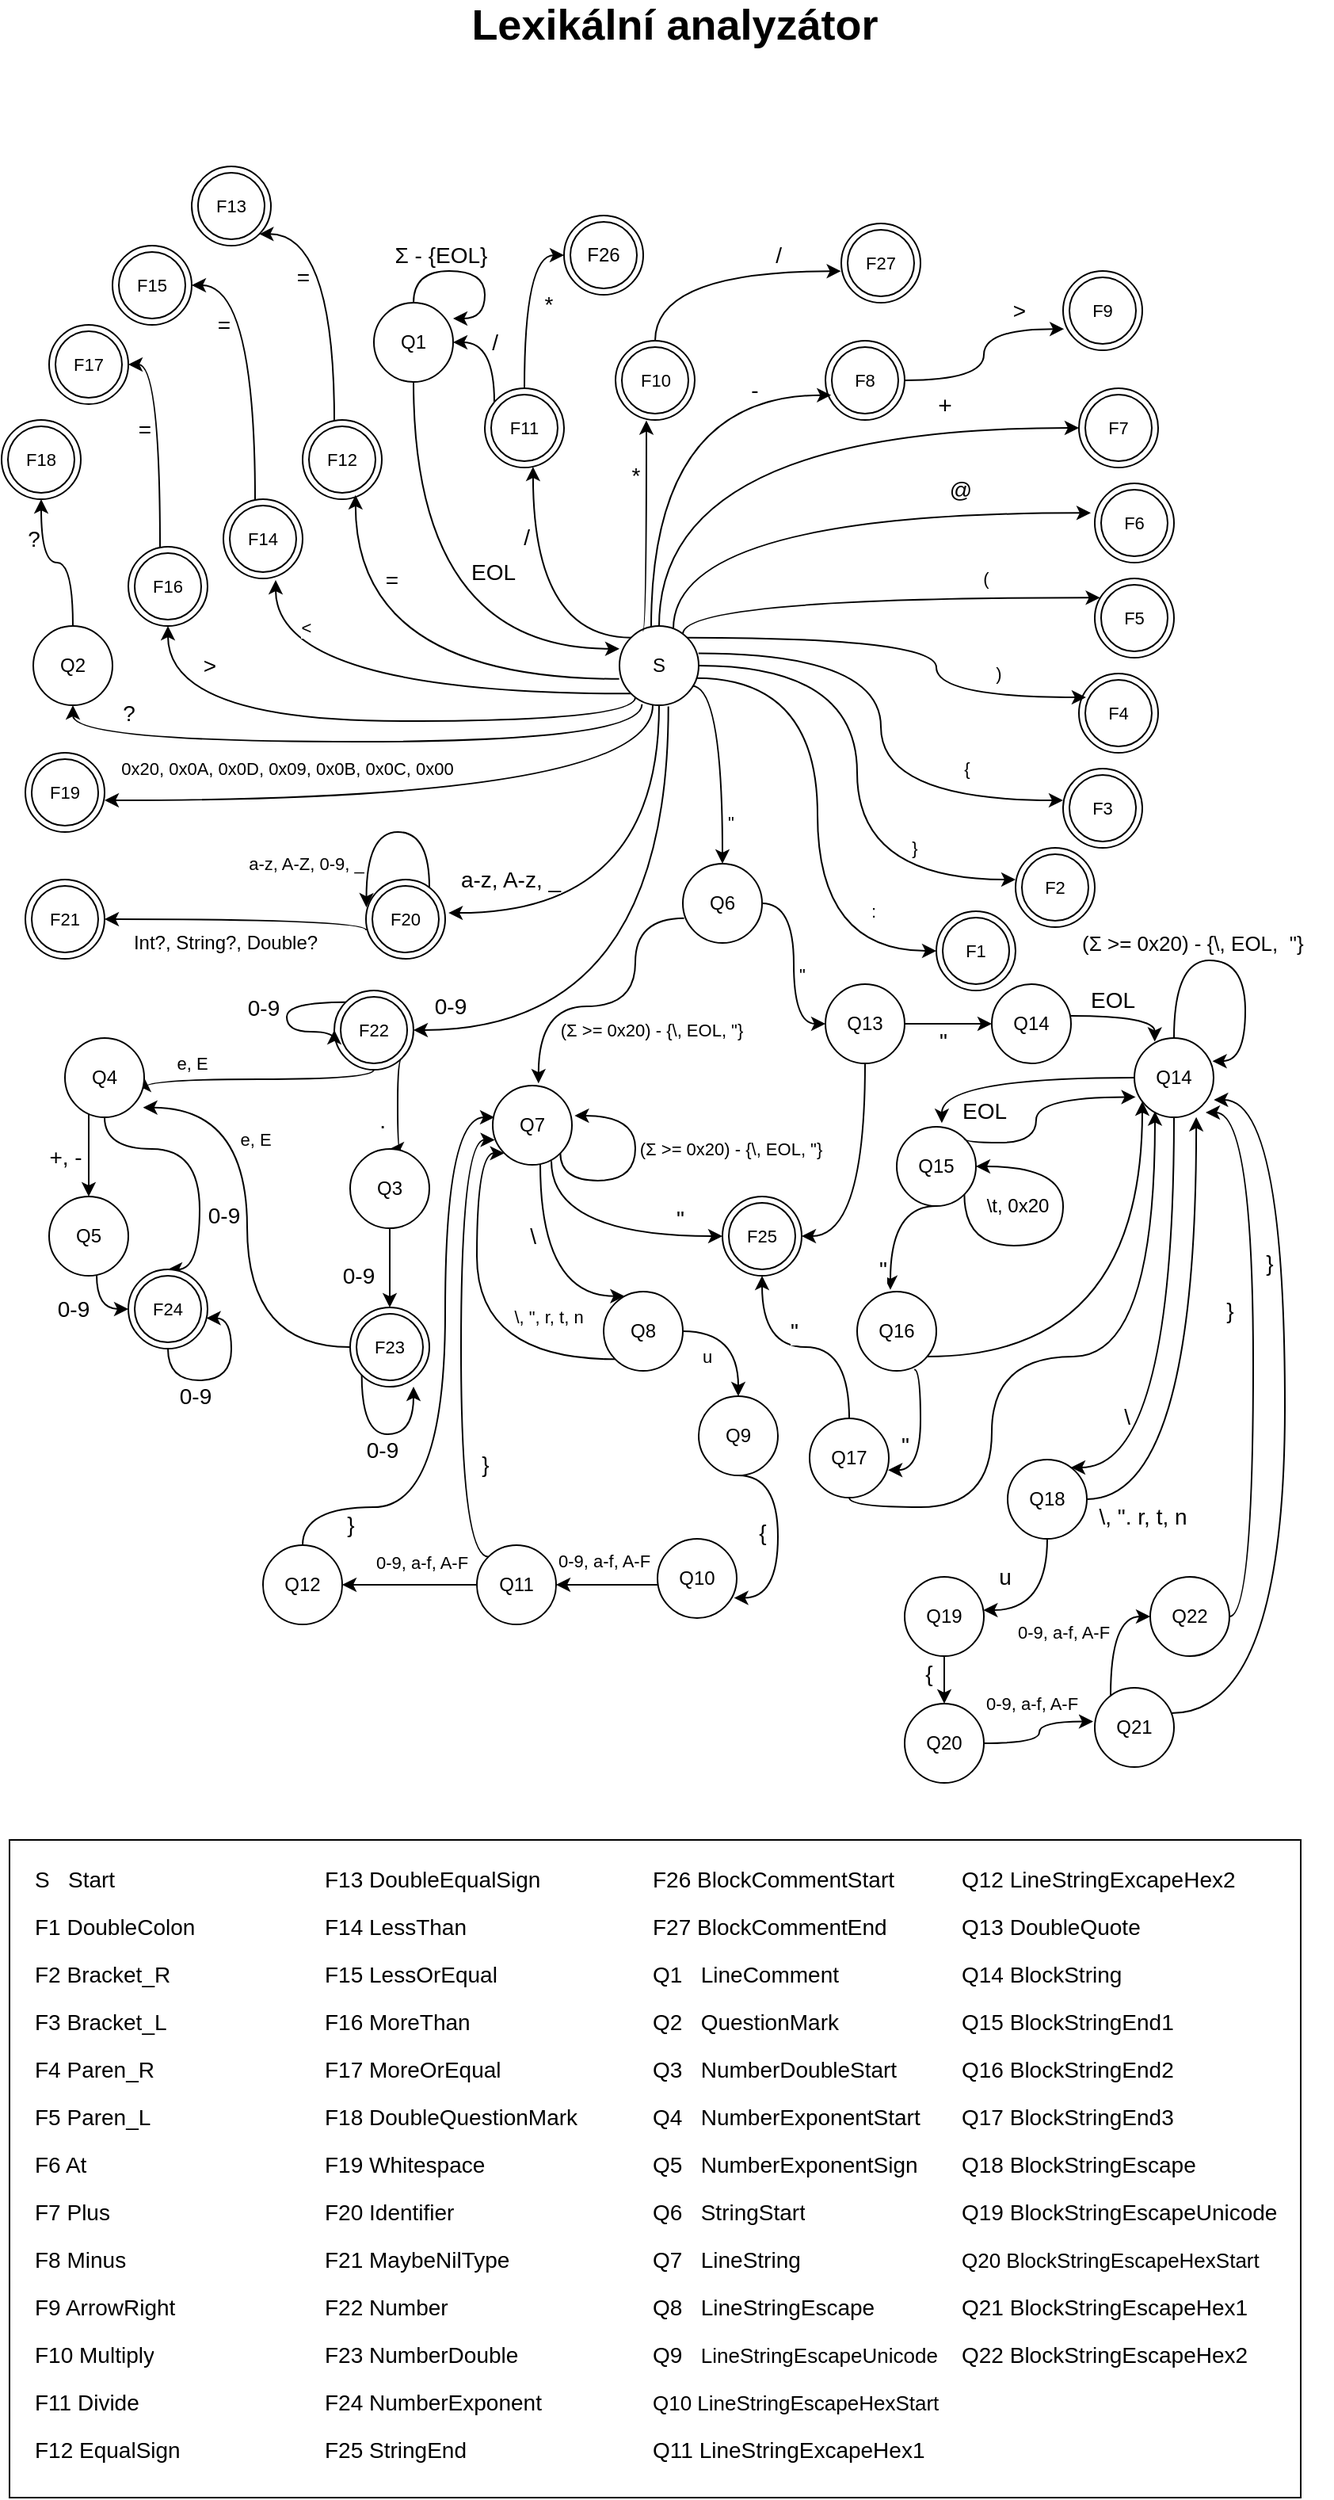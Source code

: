 <mxfile version="22.0.4" type="device">
  <diagram name="Page-1" id="4lBCx5LUApBNJpp5xfdY">
    <mxGraphModel dx="835" dy="511" grid="1" gridSize="5" guides="1" tooltips="1" connect="1" arrows="1" fold="1" page="1" pageScale="1" pageWidth="827" pageHeight="1169" math="0" shadow="0">
      <root>
        <mxCell id="0" />
        <mxCell id="1" parent="0" />
        <mxCell id="Jmizhj2TeELe9FxtLMLf-2" style="edgeStyle=orthogonalEdgeStyle;rounded=0;orthogonalLoop=1;jettySize=auto;html=1;curved=1;entryX=0;entryY=0.5;entryDx=0;entryDy=0;" parent="1" source="Jmizhj2TeELe9FxtLMLf-1" target="Jmizhj2TeELe9FxtLMLf-17" edge="1">
          <mxGeometry relative="1" as="geometry">
            <mxPoint x="580.0" y="319" as="targetPoint" />
            <Array as="points">
              <mxPoint x="415" y="309" />
            </Array>
          </mxGeometry>
        </mxCell>
        <mxCell id="Jmizhj2TeELe9FxtLMLf-5" value="+" style="edgeLabel;html=1;align=center;verticalAlign=middle;resizable=0;points=[];fontSize=15;" parent="Jmizhj2TeELe9FxtLMLf-2" vertex="1" connectable="0">
          <mxGeometry x="-0.14" relative="1" as="geometry">
            <mxPoint x="137" y="-15" as="offset" />
          </mxGeometry>
        </mxCell>
        <mxCell id="Jmizhj2TeELe9FxtLMLf-8" style="edgeStyle=orthogonalEdgeStyle;rounded=0;orthogonalLoop=1;jettySize=auto;html=1;entryX=-0.05;entryY=0.373;entryDx=0;entryDy=0;curved=1;entryPerimeter=0;" parent="1" source="Jmizhj2TeELe9FxtLMLf-1" target="cOMLW2albzwi6cBCAeZk-1" edge="1">
          <mxGeometry relative="1" as="geometry">
            <Array as="points">
              <mxPoint x="424" y="363" />
            </Array>
            <mxPoint x="580" y="379" as="targetPoint" />
          </mxGeometry>
        </mxCell>
        <mxCell id="Jmizhj2TeELe9FxtLMLf-9" value="@" style="edgeLabel;html=1;align=center;verticalAlign=middle;resizable=0;points=[];fontSize=14;" parent="Jmizhj2TeELe9FxtLMLf-8" vertex="1" connectable="0">
          <mxGeometry x="0.163" y="5" relative="1" as="geometry">
            <mxPoint x="58" y="-10" as="offset" />
          </mxGeometry>
        </mxCell>
        <mxCell id="Jmizhj2TeELe9FxtLMLf-18" style="edgeStyle=orthogonalEdgeStyle;shape=connector;curved=1;rounded=0;orthogonalLoop=1;jettySize=auto;html=1;exitX=0.917;exitY=0.757;exitDx=0;exitDy=0;labelBackgroundColor=default;strokeColor=default;align=center;verticalAlign=middle;fontFamily=Helvetica;fontSize=11;fontColor=default;endArrow=classic;entryX=0.5;entryY=0;entryDx=0;entryDy=0;exitPerimeter=0;" parent="1" source="Jmizhj2TeELe9FxtLMLf-1" target="Jmizhj2TeELe9FxtLMLf-23" edge="1">
          <mxGeometry relative="1" as="geometry">
            <mxPoint x="430" y="604" as="targetPoint" />
            <Array as="points">
              <mxPoint x="455" y="472" />
            </Array>
          </mxGeometry>
        </mxCell>
        <mxCell id="Jmizhj2TeELe9FxtLMLf-20" value="&quot;" style="edgeLabel;html=1;align=center;verticalAlign=middle;resizable=0;points=[];fontSize=11;fontFamily=Helvetica;fontColor=default;" parent="Jmizhj2TeELe9FxtLMLf-18" vertex="1" connectable="0">
          <mxGeometry x="0.138" y="-13" relative="1" as="geometry">
            <mxPoint x="18" y="31" as="offset" />
          </mxGeometry>
        </mxCell>
        <mxCell id="cOMLW2albzwi6cBCAeZk-4" style="edgeStyle=orthogonalEdgeStyle;rounded=0;orthogonalLoop=1;jettySize=auto;html=1;entryX=1.041;entryY=0.421;entryDx=0;entryDy=0;entryPerimeter=0;curved=1;exitX=0.5;exitY=1;exitDx=0;exitDy=0;" parent="1" source="Jmizhj2TeELe9FxtLMLf-1" target="cOMLW2albzwi6cBCAeZk-5" edge="1">
          <mxGeometry relative="1" as="geometry">
            <mxPoint x="220" y="459" as="targetPoint" />
            <Array as="points">
              <mxPoint x="415" y="615" />
            </Array>
          </mxGeometry>
        </mxCell>
        <mxCell id="cOMLW2albzwi6cBCAeZk-7" value="&lt;div style=&quot;font-size: 14px;&quot;&gt;a-z, A-z, _&lt;/div&gt;" style="edgeLabel;html=1;align=center;verticalAlign=middle;resizable=0;points=[];fontSize=14;fontFamily=Helvetica;fontColor=default;" parent="cOMLW2albzwi6cBCAeZk-4" vertex="1" connectable="0">
          <mxGeometry x="0.064" y="-3" relative="1" as="geometry">
            <mxPoint x="-85" y="-18" as="offset" />
          </mxGeometry>
        </mxCell>
        <mxCell id="1_MaRXWsVEtTQD-sm3cn-47" style="edgeStyle=orthogonalEdgeStyle;shape=connector;curved=1;rounded=0;orthogonalLoop=1;jettySize=auto;html=1;entryX=0;entryY=0.5;entryDx=0;entryDy=0;labelBackgroundColor=default;strokeColor=default;align=center;verticalAlign=middle;fontFamily=Helvetica;fontSize=11;fontColor=default;endArrow=classic;exitX=0.967;exitY=0.657;exitDx=0;exitDy=0;exitPerimeter=0;" parent="1" source="Jmizhj2TeELe9FxtLMLf-1" target="1_MaRXWsVEtTQD-sm3cn-33" edge="1">
          <mxGeometry relative="1" as="geometry" />
        </mxCell>
        <mxCell id="1_MaRXWsVEtTQD-sm3cn-48" value=":" style="edgeLabel;html=1;align=center;verticalAlign=middle;resizable=0;points=[];fontSize=11;fontFamily=Helvetica;fontColor=default;" parent="1_MaRXWsVEtTQD-sm3cn-47" vertex="1" connectable="0">
          <mxGeometry x="0.395" y="20" relative="1" as="geometry">
            <mxPoint x="15" y="-2" as="offset" />
          </mxGeometry>
        </mxCell>
        <mxCell id="1_MaRXWsVEtTQD-sm3cn-102" style="edgeStyle=orthogonalEdgeStyle;shape=connector;curved=1;rounded=0;orthogonalLoop=1;jettySize=auto;html=1;entryX=0.5;entryY=1;entryDx=0;entryDy=0;labelBackgroundColor=default;strokeColor=default;align=center;verticalAlign=middle;fontFamily=Helvetica;fontSize=11;fontColor=default;endArrow=classic;" parent="1" source="Jmizhj2TeELe9FxtLMLf-1" target="1_MaRXWsVEtTQD-sm3cn-96" edge="1">
          <mxGeometry relative="1" as="geometry">
            <Array as="points">
              <mxPoint x="400" y="494" />
              <mxPoint x="105" y="494" />
            </Array>
          </mxGeometry>
        </mxCell>
        <mxCell id="1_MaRXWsVEtTQD-sm3cn-120" value="&lt;font style=&quot;font-size: 14px;&quot;&gt;&amp;gt;&lt;/font&gt;" style="edgeLabel;html=1;align=center;verticalAlign=middle;resizable=0;points=[];fontSize=11;fontFamily=Helvetica;fontColor=default;" parent="1_MaRXWsVEtTQD-sm3cn-102" vertex="1" connectable="0">
          <mxGeometry x="0.539" y="-19" relative="1" as="geometry">
            <mxPoint y="-16" as="offset" />
          </mxGeometry>
        </mxCell>
        <mxCell id="1_MaRXWsVEtTQD-sm3cn-127" style="edgeStyle=orthogonalEdgeStyle;shape=connector;curved=1;rounded=0;orthogonalLoop=1;jettySize=auto;html=1;exitX=0.617;exitY=1.015;exitDx=0;exitDy=0;entryX=1;entryY=0.5;entryDx=0;entryDy=0;labelBackgroundColor=default;strokeColor=default;align=center;verticalAlign=middle;fontFamily=Helvetica;fontSize=11;fontColor=default;endArrow=classic;exitPerimeter=0;" parent="1" source="Jmizhj2TeELe9FxtLMLf-1" target="1_MaRXWsVEtTQD-sm3cn-126" edge="1">
          <mxGeometry relative="1" as="geometry">
            <Array as="points">
              <mxPoint x="421" y="689" />
            </Array>
          </mxGeometry>
        </mxCell>
        <mxCell id="1_MaRXWsVEtTQD-sm3cn-130" value="0-9" style="edgeLabel;html=1;align=center;verticalAlign=middle;resizable=0;points=[];fontSize=14;fontFamily=Helvetica;fontColor=default;" parent="1_MaRXWsVEtTQD-sm3cn-127" vertex="1" connectable="0">
          <mxGeometry x="0.872" y="-3" relative="1" as="geometry">
            <mxPoint y="-12" as="offset" />
          </mxGeometry>
        </mxCell>
        <mxCell id="Jmizhj2TeELe9FxtLMLf-1" value="S" style="ellipse;whiteSpace=wrap;html=1;aspect=fixed;" parent="1" vertex="1">
          <mxGeometry x="390" y="434" width="50" height="50" as="geometry" />
        </mxCell>
        <mxCell id="Jmizhj2TeELe9FxtLMLf-17" value="F7" style="ellipse;shape=doubleEllipse;whiteSpace=wrap;html=1;aspect=fixed;fontFamily=Helvetica;fontSize=11;fontColor=default;" parent="1" vertex="1">
          <mxGeometry x="680" y="284" width="50" height="50" as="geometry" />
        </mxCell>
        <mxCell id="Jmizhj2TeELe9FxtLMLf-31" style="edgeStyle=orthogonalEdgeStyle;shape=connector;curved=1;rounded=0;orthogonalLoop=1;jettySize=auto;html=1;exitX=0.74;exitY=0.953;exitDx=0;exitDy=0;labelBackgroundColor=default;strokeColor=default;align=center;verticalAlign=middle;fontFamily=Helvetica;fontSize=11;fontColor=default;endArrow=classic;entryX=0;entryY=0.5;entryDx=0;entryDy=0;exitPerimeter=0;" parent="1" source="Jmizhj2TeELe9FxtLMLf-19" target="Jmizhj2TeELe9FxtLMLf-32" edge="1">
          <mxGeometry relative="1" as="geometry">
            <mxPoint x="410" y="964" as="targetPoint" />
            <Array as="points">
              <mxPoint x="347" y="819" />
            </Array>
          </mxGeometry>
        </mxCell>
        <mxCell id="Jmizhj2TeELe9FxtLMLf-34" value="&quot;" style="edgeLabel;html=1;align=center;verticalAlign=middle;resizable=0;points=[];fontSize=14;fontFamily=Helvetica;fontColor=default;" parent="Jmizhj2TeELe9FxtLMLf-31" vertex="1" connectable="0">
          <mxGeometry x="0.303" y="11" relative="1" as="geometry">
            <mxPoint x="27" as="offset" />
          </mxGeometry>
        </mxCell>
        <mxCell id="Jmizhj2TeELe9FxtLMLf-19" value="Q7" style="ellipse;whiteSpace=wrap;html=1;aspect=fixed;" parent="1" vertex="1">
          <mxGeometry x="310" y="724" width="50" height="50" as="geometry" />
        </mxCell>
        <mxCell id="Jmizhj2TeELe9FxtLMLf-26" style="edgeStyle=orthogonalEdgeStyle;shape=connector;curved=1;rounded=0;orthogonalLoop=1;jettySize=auto;html=1;labelBackgroundColor=default;strokeColor=default;align=center;verticalAlign=middle;fontFamily=Helvetica;fontSize=11;fontColor=default;endArrow=classic;entryX=0;entryY=0.5;entryDx=0;entryDy=0;" parent="1" source="Jmizhj2TeELe9FxtLMLf-23" target="Jmizhj2TeELe9FxtLMLf-27" edge="1">
          <mxGeometry relative="1" as="geometry">
            <mxPoint x="560" y="644" as="targetPoint" />
          </mxGeometry>
        </mxCell>
        <mxCell id="Jmizhj2TeELe9FxtLMLf-28" value="&quot;" style="edgeLabel;html=1;align=center;verticalAlign=middle;resizable=0;points=[];fontSize=11;fontFamily=Helvetica;fontColor=default;" parent="Jmizhj2TeELe9FxtLMLf-26" vertex="1" connectable="0">
          <mxGeometry x="0.117" y="-2" relative="1" as="geometry">
            <mxPoint x="7" as="offset" />
          </mxGeometry>
        </mxCell>
        <mxCell id="Jmizhj2TeELe9FxtLMLf-23" value="Q6" style="ellipse;whiteSpace=wrap;html=1;aspect=fixed;" parent="1" vertex="1">
          <mxGeometry x="430" y="584" width="50" height="50" as="geometry" />
        </mxCell>
        <mxCell id="Jmizhj2TeELe9FxtLMLf-24" style="edgeStyle=orthogonalEdgeStyle;shape=connector;curved=1;rounded=0;orthogonalLoop=1;jettySize=auto;html=1;entryX=0.578;entryY=-0.028;entryDx=0;entryDy=0;entryPerimeter=0;labelBackgroundColor=default;strokeColor=default;align=center;verticalAlign=middle;fontFamily=Helvetica;fontSize=11;fontColor=default;endArrow=classic;exitX=0.016;exitY=0.687;exitDx=0;exitDy=0;exitPerimeter=0;" parent="1" source="Jmizhj2TeELe9FxtLMLf-23" target="Jmizhj2TeELe9FxtLMLf-19" edge="1">
          <mxGeometry relative="1" as="geometry">
            <Array as="points">
              <mxPoint x="400" y="618" />
              <mxPoint x="400" y="674" />
              <mxPoint x="339" y="674" />
            </Array>
          </mxGeometry>
        </mxCell>
        <mxCell id="Jmizhj2TeELe9FxtLMLf-25" value="(Σ &amp;gt;= 0x20) - {\, EOL, &quot;}" style="edgeLabel;html=1;align=center;verticalAlign=middle;resizable=0;points=[];fontSize=11;fontFamily=Helvetica;fontColor=default;" parent="Jmizhj2TeELe9FxtLMLf-24" vertex="1" connectable="0">
          <mxGeometry x="0.035" y="2" relative="1" as="geometry">
            <mxPoint x="25" y="13" as="offset" />
          </mxGeometry>
        </mxCell>
        <mxCell id="Jmizhj2TeELe9FxtLMLf-33" style="edgeStyle=orthogonalEdgeStyle;shape=connector;curved=1;rounded=0;orthogonalLoop=1;jettySize=auto;html=1;entryX=1;entryY=0.5;entryDx=0;entryDy=0;labelBackgroundColor=default;strokeColor=default;align=center;verticalAlign=middle;fontFamily=Helvetica;fontSize=11;fontColor=default;endArrow=classic;exitX=0.5;exitY=1;exitDx=0;exitDy=0;" parent="1" source="Jmizhj2TeELe9FxtLMLf-27" target="Jmizhj2TeELe9FxtLMLf-32" edge="1">
          <mxGeometry relative="1" as="geometry">
            <Array as="points">
              <mxPoint x="545" y="819" />
            </Array>
          </mxGeometry>
        </mxCell>
        <mxCell id="KZ-Oyi-OiSotZPvz-CzS-11" style="edgeStyle=orthogonalEdgeStyle;shape=connector;curved=1;rounded=0;orthogonalLoop=1;jettySize=auto;html=1;entryX=0;entryY=0.5;entryDx=0;entryDy=0;labelBackgroundColor=default;strokeColor=default;align=center;verticalAlign=middle;fontFamily=Helvetica;fontSize=11;fontColor=default;endArrow=classic;" parent="1" source="Jmizhj2TeELe9FxtLMLf-27" target="KZ-Oyi-OiSotZPvz-CzS-2" edge="1">
          <mxGeometry relative="1" as="geometry" />
        </mxCell>
        <mxCell id="KZ-Oyi-OiSotZPvz-CzS-12" value="&quot;" style="edgeLabel;html=1;align=center;verticalAlign=middle;resizable=0;points=[];fontSize=14;fontFamily=Helvetica;fontColor=default;" parent="KZ-Oyi-OiSotZPvz-CzS-11" vertex="1" connectable="0">
          <mxGeometry x="0.166" y="1" relative="1" as="geometry">
            <mxPoint x="-8" y="12" as="offset" />
          </mxGeometry>
        </mxCell>
        <mxCell id="Jmizhj2TeELe9FxtLMLf-27" value="Q13" style="ellipse;whiteSpace=wrap;html=1;aspect=fixed;" parent="1" vertex="1">
          <mxGeometry x="520" y="660" width="50" height="50" as="geometry" />
        </mxCell>
        <mxCell id="1_MaRXWsVEtTQD-sm3cn-188" style="edgeStyle=orthogonalEdgeStyle;shape=connector;curved=1;rounded=0;orthogonalLoop=1;jettySize=auto;html=1;labelBackgroundColor=default;strokeColor=default;align=center;verticalAlign=middle;fontFamily=Helvetica;fontSize=11;fontColor=default;endArrow=classic;" parent="1" source="Jmizhj2TeELe9FxtLMLf-30" target="1_MaRXWsVEtTQD-sm3cn-207" edge="1">
          <mxGeometry relative="1" as="geometry">
            <mxPoint x="705" y="884" as="targetPoint" />
            <Array as="points">
              <mxPoint x="740" y="965" />
            </Array>
          </mxGeometry>
        </mxCell>
        <mxCell id="1_MaRXWsVEtTQD-sm3cn-209" value="\" style="edgeLabel;html=1;align=center;verticalAlign=middle;resizable=0;points=[];fontSize=14;fontFamily=Helvetica;fontColor=default;" parent="1_MaRXWsVEtTQD-sm3cn-188" vertex="1" connectable="0">
          <mxGeometry x="0.027" relative="1" as="geometry">
            <mxPoint x="-30" y="42" as="offset" />
          </mxGeometry>
        </mxCell>
        <mxCell id="Jmizhj2TeELe9FxtLMLf-30" value="Q14" style="ellipse;whiteSpace=wrap;html=1;aspect=fixed;" parent="1" vertex="1">
          <mxGeometry x="715" y="694" width="50" height="50" as="geometry" />
        </mxCell>
        <mxCell id="Jmizhj2TeELe9FxtLMLf-32" value="F25" style="ellipse;shape=doubleEllipse;whiteSpace=wrap;html=1;aspect=fixed;fontFamily=Helvetica;fontSize=11;fontColor=default;" parent="1" vertex="1">
          <mxGeometry x="455" y="794" width="50" height="50" as="geometry" />
        </mxCell>
        <mxCell id="cOMLW2albzwi6cBCAeZk-1" value="F6" style="ellipse;shape=doubleEllipse;whiteSpace=wrap;html=1;aspect=fixed;fontFamily=Helvetica;fontSize=11;fontColor=default;" parent="1" vertex="1">
          <mxGeometry x="690" y="344" width="50" height="50" as="geometry" />
        </mxCell>
        <mxCell id="cOMLW2albzwi6cBCAeZk-2" value="F5" style="ellipse;shape=doubleEllipse;whiteSpace=wrap;html=1;aspect=fixed;fontFamily=Helvetica;fontSize=11;fontColor=default;" parent="1" vertex="1">
          <mxGeometry x="690" y="404" width="50" height="50" as="geometry" />
        </mxCell>
        <mxCell id="cOMLW2albzwi6cBCAeZk-3" value="F4" style="ellipse;shape=doubleEllipse;whiteSpace=wrap;html=1;aspect=fixed;fontFamily=Helvetica;fontSize=11;fontColor=default;" parent="1" vertex="1">
          <mxGeometry x="680" y="464" width="50" height="50" as="geometry" />
        </mxCell>
        <mxCell id="cOMLW2albzwi6cBCAeZk-9" style="edgeStyle=orthogonalEdgeStyle;shape=connector;curved=1;rounded=0;orthogonalLoop=1;jettySize=auto;html=1;labelBackgroundColor=default;strokeColor=default;align=center;verticalAlign=middle;fontFamily=Helvetica;fontSize=11;fontColor=default;endArrow=classic;entryX=1;entryY=0.5;entryDx=0;entryDy=0;exitX=0.006;exitY=0.641;exitDx=0;exitDy=0;exitPerimeter=0;" parent="1" source="cOMLW2albzwi6cBCAeZk-5" target="cOMLW2albzwi6cBCAeZk-10" edge="1">
          <mxGeometry relative="1" as="geometry">
            <mxPoint x="200" y="607.1" as="targetPoint" />
            <Array as="points">
              <mxPoint x="230" y="619" />
            </Array>
          </mxGeometry>
        </mxCell>
        <mxCell id="cOMLW2albzwi6cBCAeZk-11" value="Int?, String?, Double?" style="edgeLabel;html=1;align=center;verticalAlign=middle;resizable=0;points=[];fontSize=12;fontFamily=Helvetica;fontColor=default;" parent="cOMLW2albzwi6cBCAeZk-9" vertex="1" connectable="0">
          <mxGeometry x="-0.024" y="6" relative="1" as="geometry">
            <mxPoint x="-13" y="9" as="offset" />
          </mxGeometry>
        </mxCell>
        <mxCell id="cOMLW2albzwi6cBCAeZk-5" value="F20" style="ellipse;shape=doubleEllipse;whiteSpace=wrap;html=1;aspect=fixed;fontFamily=Helvetica;fontSize=11;fontColor=default;" parent="1" vertex="1">
          <mxGeometry x="230" y="594" width="50" height="50" as="geometry" />
        </mxCell>
        <mxCell id="cOMLW2albzwi6cBCAeZk-6" style="edgeStyle=orthogonalEdgeStyle;shape=connector;curved=1;rounded=0;orthogonalLoop=1;jettySize=auto;html=1;entryX=0.005;entryY=0.351;entryDx=0;entryDy=0;entryPerimeter=0;labelBackgroundColor=default;strokeColor=default;align=center;verticalAlign=middle;fontFamily=Helvetica;fontSize=11;fontColor=default;endArrow=classic;" parent="1" source="cOMLW2albzwi6cBCAeZk-5" target="cOMLW2albzwi6cBCAeZk-5" edge="1">
          <mxGeometry relative="1" as="geometry">
            <Array as="points">
              <mxPoint x="270" y="564" />
              <mxPoint x="230" y="564" />
            </Array>
          </mxGeometry>
        </mxCell>
        <mxCell id="cOMLW2albzwi6cBCAeZk-8" value="&lt;div&gt;a-z, A-Z, 0-9, _&lt;/div&gt;" style="edgeLabel;html=1;align=center;verticalAlign=middle;resizable=0;points=[];fontSize=11;fontFamily=Helvetica;fontColor=default;" parent="cOMLW2albzwi6cBCAeZk-6" vertex="1" connectable="0">
          <mxGeometry x="-0.194" y="1" relative="1" as="geometry">
            <mxPoint x="-64" y="19" as="offset" />
          </mxGeometry>
        </mxCell>
        <mxCell id="cOMLW2albzwi6cBCAeZk-10" value="F21" style="ellipse;shape=doubleEllipse;whiteSpace=wrap;html=1;aspect=fixed;fontFamily=Helvetica;fontSize=11;fontColor=default;" parent="1" vertex="1">
          <mxGeometry x="15" y="594" width="50" height="50" as="geometry" />
        </mxCell>
        <mxCell id="cOMLW2albzwi6cBCAeZk-16" value="F8" style="ellipse;shape=doubleEllipse;whiteSpace=wrap;html=1;aspect=fixed;fontFamily=Helvetica;fontSize=11;fontColor=default;" parent="1" vertex="1">
          <mxGeometry x="520" y="254" width="50" height="50" as="geometry" />
        </mxCell>
        <mxCell id="cOMLW2albzwi6cBCAeZk-19" value="F9" style="ellipse;shape=doubleEllipse;whiteSpace=wrap;html=1;aspect=fixed;fontFamily=Helvetica;fontSize=11;fontColor=default;" parent="1" vertex="1">
          <mxGeometry x="670" y="210" width="50" height="50" as="geometry" />
        </mxCell>
        <mxCell id="1_MaRXWsVEtTQD-sm3cn-79" style="edgeStyle=orthogonalEdgeStyle;shape=connector;curved=1;rounded=0;orthogonalLoop=1;jettySize=auto;html=1;exitX=0.5;exitY=0;exitDx=0;exitDy=0;entryX=0;entryY=0.5;entryDx=0;entryDy=0;labelBackgroundColor=default;strokeColor=default;align=center;verticalAlign=middle;fontFamily=Helvetica;fontSize=11;fontColor=default;endArrow=classic;" parent="1" source="cOMLW2albzwi6cBCAeZk-22" target="1_MaRXWsVEtTQD-sm3cn-76" edge="1">
          <mxGeometry relative="1" as="geometry" />
        </mxCell>
        <mxCell id="1_MaRXWsVEtTQD-sm3cn-84" value="*" style="edgeLabel;html=1;align=center;verticalAlign=middle;resizable=0;points=[];fontSize=14;fontFamily=Helvetica;fontColor=default;" parent="1_MaRXWsVEtTQD-sm3cn-79" vertex="1" connectable="0">
          <mxGeometry x="-0.26" y="-7" relative="1" as="geometry">
            <mxPoint x="8" y="-13" as="offset" />
          </mxGeometry>
        </mxCell>
        <mxCell id="cOMLW2albzwi6cBCAeZk-22" value="F11" style="ellipse;shape=doubleEllipse;whiteSpace=wrap;html=1;aspect=fixed;fontFamily=Helvetica;fontSize=11;fontColor=default;" parent="1" vertex="1">
          <mxGeometry x="305" y="284" width="50" height="50" as="geometry" />
        </mxCell>
        <mxCell id="cOMLW2albzwi6cBCAeZk-23" style="edgeStyle=orthogonalEdgeStyle;shape=connector;curved=1;rounded=0;orthogonalLoop=1;jettySize=auto;html=1;entryX=0.609;entryY=0.991;entryDx=0;entryDy=0;entryPerimeter=0;labelBackgroundColor=default;strokeColor=default;align=center;verticalAlign=middle;fontFamily=Helvetica;fontSize=11;fontColor=default;endArrow=classic;exitX=0;exitY=0;exitDx=0;exitDy=0;" parent="1" source="Jmizhj2TeELe9FxtLMLf-1" target="cOMLW2albzwi6cBCAeZk-22" edge="1">
          <mxGeometry relative="1" as="geometry" />
        </mxCell>
        <mxCell id="1_MaRXWsVEtTQD-sm3cn-8" value="/" style="edgeLabel;html=1;align=center;verticalAlign=middle;resizable=0;points=[];fontSize=14;fontFamily=Helvetica;fontColor=default;" parent="cOMLW2albzwi6cBCAeZk-23" vertex="1" connectable="0">
          <mxGeometry x="0.432" y="1" relative="1" as="geometry">
            <mxPoint x="-4" y="-4" as="offset" />
          </mxGeometry>
        </mxCell>
        <mxCell id="cOMLW2albzwi6cBCAeZk-27" value="F3" style="ellipse;shape=doubleEllipse;whiteSpace=wrap;html=1;aspect=fixed;fontFamily=Helvetica;fontSize=11;fontColor=default;" parent="1" vertex="1">
          <mxGeometry x="670" y="524" width="50" height="50" as="geometry" />
        </mxCell>
        <mxCell id="cOMLW2albzwi6cBCAeZk-28" style="edgeStyle=orthogonalEdgeStyle;shape=connector;curved=1;rounded=0;orthogonalLoop=1;jettySize=auto;html=1;exitX=0.997;exitY=0.346;exitDx=0;exitDy=0;entryX=0;entryY=0.4;entryDx=0;entryDy=0;entryPerimeter=0;labelBackgroundColor=default;strokeColor=default;align=center;verticalAlign=middle;fontFamily=Helvetica;fontSize=11;fontColor=default;endArrow=classic;exitPerimeter=0;" parent="1" source="Jmizhj2TeELe9FxtLMLf-1" target="cOMLW2albzwi6cBCAeZk-27" edge="1">
          <mxGeometry relative="1" as="geometry" />
        </mxCell>
        <mxCell id="cOMLW2albzwi6cBCAeZk-29" value="{" style="edgeLabel;html=1;align=center;verticalAlign=middle;resizable=0;points=[];fontSize=11;fontFamily=Helvetica;fontColor=default;" parent="cOMLW2albzwi6cBCAeZk-28" vertex="1" connectable="0">
          <mxGeometry x="0.622" y="6" relative="1" as="geometry">
            <mxPoint y="-14" as="offset" />
          </mxGeometry>
        </mxCell>
        <mxCell id="1_MaRXWsVEtTQD-sm3cn-26" style="edgeStyle=orthogonalEdgeStyle;shape=connector;curved=1;rounded=0;orthogonalLoop=1;jettySize=auto;html=1;entryX=0.066;entryY=0.243;entryDx=0;entryDy=0;entryPerimeter=0;labelBackgroundColor=default;strokeColor=default;align=center;verticalAlign=middle;fontFamily=Helvetica;fontSize=11;fontColor=default;endArrow=classic;exitX=0.8;exitY=0.1;exitDx=0;exitDy=0;exitPerimeter=0;" parent="1" source="Jmizhj2TeELe9FxtLMLf-1" target="cOMLW2albzwi6cBCAeZk-2" edge="1">
          <mxGeometry relative="1" as="geometry">
            <mxPoint x="431" y="436" as="sourcePoint" />
            <Array as="points">
              <mxPoint x="430" y="416" />
            </Array>
          </mxGeometry>
        </mxCell>
        <mxCell id="1_MaRXWsVEtTQD-sm3cn-27" value="(" style="edgeLabel;html=1;align=center;verticalAlign=middle;resizable=0;points=[];fontSize=11;fontFamily=Helvetica;fontColor=default;" parent="1_MaRXWsVEtTQD-sm3cn-26" vertex="1" connectable="0">
          <mxGeometry x="0.309" y="2" relative="1" as="geometry">
            <mxPoint x="26" y="-10" as="offset" />
          </mxGeometry>
        </mxCell>
        <mxCell id="1_MaRXWsVEtTQD-sm3cn-29" style="edgeStyle=orthogonalEdgeStyle;shape=connector;curved=1;rounded=0;orthogonalLoop=1;jettySize=auto;html=1;exitX=1;exitY=0;exitDx=0;exitDy=0;entryX=0.089;entryY=0.3;entryDx=0;entryDy=0;entryPerimeter=0;labelBackgroundColor=default;strokeColor=default;align=center;verticalAlign=middle;fontFamily=Helvetica;fontSize=11;fontColor=default;endArrow=classic;" parent="1" source="Jmizhj2TeELe9FxtLMLf-1" target="cOMLW2albzwi6cBCAeZk-3" edge="1">
          <mxGeometry relative="1" as="geometry">
            <Array as="points">
              <mxPoint x="590" y="441" />
              <mxPoint x="590" y="479" />
            </Array>
          </mxGeometry>
        </mxCell>
        <mxCell id="1_MaRXWsVEtTQD-sm3cn-30" value=")" style="edgeLabel;html=1;align=center;verticalAlign=middle;resizable=0;points=[];fontSize=11;fontFamily=Helvetica;fontColor=default;" parent="1_MaRXWsVEtTQD-sm3cn-29" vertex="1" connectable="0">
          <mxGeometry x="0.616" relative="1" as="geometry">
            <mxPoint y="-15" as="offset" />
          </mxGeometry>
        </mxCell>
        <mxCell id="1_MaRXWsVEtTQD-sm3cn-99" style="edgeStyle=orthogonalEdgeStyle;shape=connector;curved=1;rounded=0;orthogonalLoop=1;jettySize=auto;html=1;entryX=1;entryY=1;entryDx=0;entryDy=0;labelBackgroundColor=default;strokeColor=default;align=center;verticalAlign=middle;fontFamily=Helvetica;fontSize=11;fontColor=default;endArrow=classic;" parent="1" source="1_MaRXWsVEtTQD-sm3cn-31" target="1_MaRXWsVEtTQD-sm3cn-94" edge="1">
          <mxGeometry relative="1" as="geometry">
            <Array as="points">
              <mxPoint x="210" y="187" />
            </Array>
          </mxGeometry>
        </mxCell>
        <mxCell id="1_MaRXWsVEtTQD-sm3cn-108" value="=" style="edgeLabel;html=1;align=center;verticalAlign=middle;resizable=0;points=[];fontSize=14;fontFamily=Helvetica;fontColor=default;" parent="1_MaRXWsVEtTQD-sm3cn-99" vertex="1" connectable="0">
          <mxGeometry x="0.001" y="10" relative="1" as="geometry">
            <mxPoint x="-10" y="-8" as="offset" />
          </mxGeometry>
        </mxCell>
        <mxCell id="1_MaRXWsVEtTQD-sm3cn-31" value="F12" style="ellipse;shape=doubleEllipse;whiteSpace=wrap;html=1;aspect=fixed;fontFamily=Helvetica;fontSize=11;fontColor=default;" parent="1" vertex="1">
          <mxGeometry x="190" y="304" width="50" height="50" as="geometry" />
        </mxCell>
        <mxCell id="1_MaRXWsVEtTQD-sm3cn-32" value="F2" style="ellipse;shape=doubleEllipse;whiteSpace=wrap;html=1;aspect=fixed;fontFamily=Helvetica;fontSize=11;fontColor=default;" parent="1" vertex="1">
          <mxGeometry x="640" y="574" width="50" height="50" as="geometry" />
        </mxCell>
        <mxCell id="1_MaRXWsVEtTQD-sm3cn-33" value="F1" style="ellipse;shape=doubleEllipse;whiteSpace=wrap;html=1;aspect=fixed;fontFamily=Helvetica;fontSize=11;fontColor=default;" parent="1" vertex="1">
          <mxGeometry x="590" y="614" width="50" height="50" as="geometry" />
        </mxCell>
        <mxCell id="1_MaRXWsVEtTQD-sm3cn-44" value="F15" style="ellipse;shape=doubleEllipse;whiteSpace=wrap;html=1;aspect=fixed;fontFamily=Helvetica;fontSize=11;fontColor=default;" parent="1" vertex="1">
          <mxGeometry x="70" y="194" width="50" height="50" as="geometry" />
        </mxCell>
        <mxCell id="1_MaRXWsVEtTQD-sm3cn-46" style="edgeStyle=orthogonalEdgeStyle;shape=connector;curved=1;rounded=0;orthogonalLoop=1;jettySize=auto;html=1;entryX=0;entryY=0.4;entryDx=0;entryDy=0;entryPerimeter=0;labelBackgroundColor=default;strokeColor=default;align=center;verticalAlign=middle;fontFamily=Helvetica;fontSize=11;fontColor=default;endArrow=classic;" parent="1" source="Jmizhj2TeELe9FxtLMLf-1" target="1_MaRXWsVEtTQD-sm3cn-32" edge="1">
          <mxGeometry relative="1" as="geometry" />
        </mxCell>
        <mxCell id="1_MaRXWsVEtTQD-sm3cn-49" value="}" style="edgeLabel;html=1;align=center;verticalAlign=middle;resizable=0;points=[];fontSize=11;fontFamily=Helvetica;fontColor=default;" parent="1_MaRXWsVEtTQD-sm3cn-46" vertex="1" connectable="0">
          <mxGeometry x="0.567" y="12" relative="1" as="geometry">
            <mxPoint x="8" y="-8" as="offset" />
          </mxGeometry>
        </mxCell>
        <mxCell id="1_MaRXWsVEtTQD-sm3cn-64" style="edgeStyle=orthogonalEdgeStyle;shape=connector;rounded=0;orthogonalLoop=1;jettySize=auto;html=1;exitX=1;exitY=0.5;exitDx=0;exitDy=0;entryX=0.012;entryY=0.732;entryDx=0;entryDy=0;entryPerimeter=0;labelBackgroundColor=default;strokeColor=default;align=center;verticalAlign=middle;fontFamily=Helvetica;fontSize=11;fontColor=default;endArrow=classic;curved=1;" parent="1" source="cOMLW2albzwi6cBCAeZk-16" target="cOMLW2albzwi6cBCAeZk-19" edge="1">
          <mxGeometry relative="1" as="geometry" />
        </mxCell>
        <mxCell id="1_MaRXWsVEtTQD-sm3cn-65" value="&amp;gt;" style="edgeLabel;html=1;align=center;verticalAlign=middle;resizable=0;points=[];fontSize=14;fontFamily=Helvetica;fontColor=default;" parent="1_MaRXWsVEtTQD-sm3cn-64" vertex="1" connectable="0">
          <mxGeometry x="0.482" y="-3" relative="1" as="geometry">
            <mxPoint x="6" y="-15" as="offset" />
          </mxGeometry>
        </mxCell>
        <mxCell id="1_MaRXWsVEtTQD-sm3cn-69" value="Q1" style="ellipse;whiteSpace=wrap;html=1;aspect=fixed;" parent="1" vertex="1">
          <mxGeometry x="235" y="230" width="50" height="50" as="geometry" />
        </mxCell>
        <mxCell id="1_MaRXWsVEtTQD-sm3cn-70" style="edgeStyle=orthogonalEdgeStyle;shape=connector;curved=1;rounded=0;orthogonalLoop=1;jettySize=auto;html=1;entryX=1;entryY=0.2;entryDx=0;entryDy=0;entryPerimeter=0;labelBackgroundColor=default;strokeColor=default;align=center;verticalAlign=middle;fontFamily=Helvetica;fontSize=11;fontColor=default;endArrow=classic;" parent="1" source="1_MaRXWsVEtTQD-sm3cn-69" target="1_MaRXWsVEtTQD-sm3cn-69" edge="1">
          <mxGeometry relative="1" as="geometry" />
        </mxCell>
        <mxCell id="1_MaRXWsVEtTQD-sm3cn-89" value="Σ - {EOL}" style="edgeLabel;html=1;align=center;verticalAlign=middle;resizable=0;points=[];fontSize=14;fontFamily=Helvetica;fontColor=default;" parent="1_MaRXWsVEtTQD-sm3cn-70" vertex="1" connectable="0">
          <mxGeometry x="-0.361" y="-1" relative="1" as="geometry">
            <mxPoint y="-11" as="offset" />
          </mxGeometry>
        </mxCell>
        <mxCell id="1_MaRXWsVEtTQD-sm3cn-71" style="edgeStyle=orthogonalEdgeStyle;shape=connector;curved=1;rounded=0;orthogonalLoop=1;jettySize=auto;html=1;entryX=-0.004;entryY=0.332;entryDx=0;entryDy=0;entryPerimeter=0;labelBackgroundColor=default;strokeColor=default;align=center;verticalAlign=middle;fontFamily=Helvetica;fontSize=11;fontColor=default;endArrow=classic;" parent="1" edge="1">
          <mxGeometry relative="1" as="geometry">
            <mxPoint x="260" y="280" as="sourcePoint" />
            <mxPoint x="390.0" y="448.4" as="targetPoint" />
            <Array as="points">
              <mxPoint x="260" y="448" />
            </Array>
          </mxGeometry>
        </mxCell>
        <mxCell id="1_MaRXWsVEtTQD-sm3cn-74" value="EOL" style="edgeLabel;html=1;align=center;verticalAlign=middle;resizable=0;points=[];fontSize=14;fontFamily=Helvetica;fontColor=default;" parent="1_MaRXWsVEtTQD-sm3cn-71" vertex="1" connectable="0">
          <mxGeometry x="0.064" y="3" relative="1" as="geometry">
            <mxPoint x="47" y="-39" as="offset" />
          </mxGeometry>
        </mxCell>
        <mxCell id="1_MaRXWsVEtTQD-sm3cn-76" value="F26" style="ellipse;shape=doubleEllipse;whiteSpace=wrap;html=1;aspect=fixed;" parent="1" vertex="1">
          <mxGeometry x="355" y="175" width="50" height="50" as="geometry" />
        </mxCell>
        <mxCell id="1_MaRXWsVEtTQD-sm3cn-87" style="edgeStyle=orthogonalEdgeStyle;shape=connector;curved=1;rounded=0;orthogonalLoop=1;jettySize=auto;html=1;entryX=1;entryY=0.5;entryDx=0;entryDy=0;labelBackgroundColor=default;strokeColor=default;align=center;verticalAlign=middle;fontFamily=Helvetica;fontSize=11;fontColor=default;endArrow=classic;" parent="1" source="cOMLW2albzwi6cBCAeZk-22" target="1_MaRXWsVEtTQD-sm3cn-69" edge="1">
          <mxGeometry relative="1" as="geometry">
            <Array as="points">
              <mxPoint x="311" y="255" />
            </Array>
          </mxGeometry>
        </mxCell>
        <mxCell id="1_MaRXWsVEtTQD-sm3cn-88" value="/" style="edgeLabel;html=1;align=center;verticalAlign=middle;resizable=0;points=[];fontSize=14;fontFamily=Helvetica;fontColor=default;" parent="1_MaRXWsVEtTQD-sm3cn-87" vertex="1" connectable="0">
          <mxGeometry x="0.24" y="-5" relative="1" as="geometry">
            <mxPoint x="1" y="5" as="offset" />
          </mxGeometry>
        </mxCell>
        <mxCell id="1_MaRXWsVEtTQD-sm3cn-101" style="edgeStyle=orthogonalEdgeStyle;shape=connector;curved=1;rounded=0;orthogonalLoop=1;jettySize=auto;html=1;entryX=1;entryY=0.5;entryDx=0;entryDy=0;labelBackgroundColor=default;strokeColor=default;align=center;verticalAlign=middle;fontFamily=Helvetica;fontSize=11;fontColor=default;endArrow=classic;" parent="1" source="1_MaRXWsVEtTQD-sm3cn-93" target="1_MaRXWsVEtTQD-sm3cn-44" edge="1">
          <mxGeometry relative="1" as="geometry">
            <Array as="points">
              <mxPoint x="160" y="219" />
            </Array>
          </mxGeometry>
        </mxCell>
        <mxCell id="1_MaRXWsVEtTQD-sm3cn-111" value="=" style="edgeLabel;html=1;align=center;verticalAlign=middle;resizable=0;points=[];fontSize=14;fontFamily=Helvetica;fontColor=default;" parent="1_MaRXWsVEtTQD-sm3cn-101" vertex="1" connectable="0">
          <mxGeometry x="0.011" y="4" relative="1" as="geometry">
            <mxPoint x="-16" y="-22" as="offset" />
          </mxGeometry>
        </mxCell>
        <mxCell id="1_MaRXWsVEtTQD-sm3cn-93" value="F14" style="ellipse;shape=doubleEllipse;whiteSpace=wrap;html=1;aspect=fixed;fontFamily=Helvetica;fontSize=11;fontColor=default;" parent="1" vertex="1">
          <mxGeometry x="140" y="354" width="50" height="50" as="geometry" />
        </mxCell>
        <mxCell id="1_MaRXWsVEtTQD-sm3cn-94" value="F13" style="ellipse;shape=doubleEllipse;whiteSpace=wrap;html=1;aspect=fixed;fontFamily=Helvetica;fontSize=11;fontColor=default;" parent="1" vertex="1">
          <mxGeometry x="120" y="144" width="50" height="50" as="geometry" />
        </mxCell>
        <mxCell id="1_MaRXWsVEtTQD-sm3cn-95" value="F17" style="ellipse;shape=doubleEllipse;whiteSpace=wrap;html=1;aspect=fixed;fontFamily=Helvetica;fontSize=11;fontColor=default;" parent="1" vertex="1">
          <mxGeometry x="30" y="244" width="50" height="50" as="geometry" />
        </mxCell>
        <mxCell id="1_MaRXWsVEtTQD-sm3cn-103" style="edgeStyle=orthogonalEdgeStyle;shape=connector;curved=1;rounded=0;orthogonalLoop=1;jettySize=auto;html=1;labelBackgroundColor=default;strokeColor=default;align=center;verticalAlign=middle;fontFamily=Helvetica;fontSize=11;fontColor=default;endArrow=classic;" parent="1" source="1_MaRXWsVEtTQD-sm3cn-96" target="1_MaRXWsVEtTQD-sm3cn-95" edge="1">
          <mxGeometry relative="1" as="geometry">
            <Array as="points">
              <mxPoint x="100" y="269" />
            </Array>
          </mxGeometry>
        </mxCell>
        <mxCell id="1_MaRXWsVEtTQD-sm3cn-121" value="&lt;font style=&quot;font-size: 14px;&quot;&gt;=&lt;/font&gt;" style="edgeLabel;html=1;align=center;verticalAlign=middle;resizable=0;points=[];fontSize=11;fontFamily=Helvetica;fontColor=default;" parent="1_MaRXWsVEtTQD-sm3cn-103" vertex="1" connectable="0">
          <mxGeometry x="0.166" y="3" relative="1" as="geometry">
            <mxPoint x="-7" y="4" as="offset" />
          </mxGeometry>
        </mxCell>
        <mxCell id="1_MaRXWsVEtTQD-sm3cn-96" value="F16" style="ellipse;shape=doubleEllipse;whiteSpace=wrap;html=1;aspect=fixed;fontFamily=Helvetica;fontSize=11;fontColor=default;" parent="1" vertex="1">
          <mxGeometry x="80" y="384" width="50" height="50" as="geometry" />
        </mxCell>
        <mxCell id="1_MaRXWsVEtTQD-sm3cn-97" style="edgeStyle=orthogonalEdgeStyle;shape=connector;curved=1;rounded=0;orthogonalLoop=1;jettySize=auto;html=1;exitX=-0.004;exitY=0.668;exitDx=0;exitDy=0;entryX=0.668;entryY=0.948;entryDx=0;entryDy=0;entryPerimeter=0;labelBackgroundColor=default;strokeColor=default;align=center;verticalAlign=middle;fontFamily=Helvetica;fontSize=11;fontColor=default;endArrow=classic;exitPerimeter=0;" parent="1" source="Jmizhj2TeELe9FxtLMLf-1" target="1_MaRXWsVEtTQD-sm3cn-31" edge="1">
          <mxGeometry relative="1" as="geometry" />
        </mxCell>
        <mxCell id="1_MaRXWsVEtTQD-sm3cn-107" value="=" style="edgeLabel;html=1;align=center;verticalAlign=middle;resizable=0;points=[];fontSize=14;fontFamily=Helvetica;fontColor=default;" parent="1_MaRXWsVEtTQD-sm3cn-97" vertex="1" connectable="0">
          <mxGeometry x="-0.076" y="-34" relative="1" as="geometry">
            <mxPoint x="-14" y="-29" as="offset" />
          </mxGeometry>
        </mxCell>
        <mxCell id="1_MaRXWsVEtTQD-sm3cn-100" style="edgeStyle=orthogonalEdgeStyle;shape=connector;curved=1;rounded=0;orthogonalLoop=1;jettySize=auto;html=1;exitX=0;exitY=1;exitDx=0;exitDy=0;entryX=0.66;entryY=1.02;entryDx=0;entryDy=0;entryPerimeter=0;labelBackgroundColor=default;strokeColor=default;align=center;verticalAlign=middle;fontFamily=Helvetica;fontSize=11;fontColor=default;endArrow=classic;" parent="1" source="Jmizhj2TeELe9FxtLMLf-1" target="1_MaRXWsVEtTQD-sm3cn-93" edge="1">
          <mxGeometry relative="1" as="geometry" />
        </mxCell>
        <mxCell id="1_MaRXWsVEtTQD-sm3cn-110" value="&amp;lt;" style="edgeLabel;html=1;align=center;verticalAlign=middle;resizable=0;points=[];fontSize=11;fontFamily=Helvetica;fontColor=default;" parent="1_MaRXWsVEtTQD-sm3cn-100" vertex="1" connectable="0">
          <mxGeometry x="0.741" y="-19" relative="1" as="geometry">
            <mxPoint y="-9" as="offset" />
          </mxGeometry>
        </mxCell>
        <mxCell id="1_MaRXWsVEtTQD-sm3cn-106" style="edgeStyle=orthogonalEdgeStyle;shape=connector;curved=1;rounded=0;orthogonalLoop=1;jettySize=auto;html=1;entryX=0.5;entryY=1;entryDx=0;entryDy=0;labelBackgroundColor=default;strokeColor=default;align=center;verticalAlign=middle;fontFamily=Helvetica;fontSize=11;fontColor=default;endArrow=classic;exitX=0.284;exitY=0.988;exitDx=0;exitDy=0;exitPerimeter=0;" parent="1" source="Jmizhj2TeELe9FxtLMLf-1" target="1_MaRXWsVEtTQD-sm3cn-113" edge="1">
          <mxGeometry relative="1" as="geometry">
            <mxPoint x="91.8" y="507" as="targetPoint" />
            <Array as="points">
              <mxPoint x="404" y="507" />
              <mxPoint x="45" y="507" />
            </Array>
          </mxGeometry>
        </mxCell>
        <mxCell id="1_MaRXWsVEtTQD-sm3cn-119" value="?" style="edgeLabel;html=1;align=center;verticalAlign=middle;resizable=0;points=[];fontSize=14;fontFamily=Helvetica;fontColor=default;" parent="1_MaRXWsVEtTQD-sm3cn-106" vertex="1" connectable="0">
          <mxGeometry x="0.72" y="-5" relative="1" as="geometry">
            <mxPoint x="1" y="-13" as="offset" />
          </mxGeometry>
        </mxCell>
        <mxCell id="1_MaRXWsVEtTQD-sm3cn-112" value="F18" style="ellipse;shape=doubleEllipse;whiteSpace=wrap;html=1;aspect=fixed;fontFamily=Helvetica;fontSize=11;fontColor=default;" parent="1" vertex="1">
          <mxGeometry y="304" width="50" height="50" as="geometry" />
        </mxCell>
        <mxCell id="1_MaRXWsVEtTQD-sm3cn-117" style="edgeStyle=orthogonalEdgeStyle;shape=connector;curved=1;rounded=0;orthogonalLoop=1;jettySize=auto;html=1;entryX=0.5;entryY=1;entryDx=0;entryDy=0;labelBackgroundColor=default;strokeColor=default;align=center;verticalAlign=middle;fontFamily=Helvetica;fontSize=11;fontColor=default;endArrow=classic;" parent="1" source="1_MaRXWsVEtTQD-sm3cn-113" target="1_MaRXWsVEtTQD-sm3cn-112" edge="1">
          <mxGeometry relative="1" as="geometry" />
        </mxCell>
        <mxCell id="1_MaRXWsVEtTQD-sm3cn-118" value="?" style="edgeLabel;html=1;align=center;verticalAlign=middle;resizable=0;points=[];fontSize=14;fontFamily=Helvetica;fontColor=default;" parent="1_MaRXWsVEtTQD-sm3cn-117" vertex="1" connectable="0">
          <mxGeometry x="0.418" y="-2" relative="1" as="geometry">
            <mxPoint x="-7" y="-4" as="offset" />
          </mxGeometry>
        </mxCell>
        <mxCell id="1_MaRXWsVEtTQD-sm3cn-113" value="Q2" style="ellipse;whiteSpace=wrap;html=1;aspect=fixed;strokeColor=default;" parent="1" vertex="1">
          <mxGeometry x="20" y="434" width="50" height="50" as="geometry" />
        </mxCell>
        <mxCell id="1_MaRXWsVEtTQD-sm3cn-122" value="F19" style="ellipse;shape=doubleEllipse;whiteSpace=wrap;html=1;aspect=fixed;fontFamily=Helvetica;fontSize=11;fontColor=default;" parent="1" vertex="1">
          <mxGeometry x="15" y="514" width="50" height="50" as="geometry" />
        </mxCell>
        <mxCell id="1_MaRXWsVEtTQD-sm3cn-123" style="edgeStyle=orthogonalEdgeStyle;shape=connector;curved=1;rounded=0;orthogonalLoop=1;jettySize=auto;html=1;labelBackgroundColor=default;strokeColor=default;align=center;verticalAlign=middle;fontFamily=Helvetica;fontSize=11;fontColor=default;endArrow=classic;exitX=0.42;exitY=1;exitDx=0;exitDy=0;exitPerimeter=0;" parent="1" source="Jmizhj2TeELe9FxtLMLf-1" edge="1">
          <mxGeometry relative="1" as="geometry">
            <mxPoint x="415.51" y="484" as="sourcePoint" />
            <mxPoint x="65" y="544" as="targetPoint" />
            <Array as="points">
              <mxPoint x="411" y="544" />
            </Array>
          </mxGeometry>
        </mxCell>
        <mxCell id="1_MaRXWsVEtTQD-sm3cn-124" value="0x20, 0x0A, 0x0D, 0x09, 0x0B, 0x0C, 0x00" style="edgeLabel;html=1;align=center;verticalAlign=middle;resizable=0;points=[];fontSize=11;fontFamily=Helvetica;fontColor=default;" parent="1_MaRXWsVEtTQD-sm3cn-123" vertex="1" connectable="0">
          <mxGeometry x="0.493" y="-3" relative="1" as="geometry">
            <mxPoint x="12" y="-17" as="offset" />
          </mxGeometry>
        </mxCell>
        <mxCell id="1_MaRXWsVEtTQD-sm3cn-134" style="edgeStyle=orthogonalEdgeStyle;shape=connector;curved=1;rounded=0;orthogonalLoop=1;jettySize=auto;html=1;entryX=1;entryY=0.5;entryDx=0;entryDy=0;labelBackgroundColor=default;strokeColor=default;align=center;verticalAlign=middle;fontFamily=Helvetica;fontSize=11;fontColor=default;endArrow=classic;" parent="1" source="1_MaRXWsVEtTQD-sm3cn-126" target="1_MaRXWsVEtTQD-sm3cn-133" edge="1">
          <mxGeometry relative="1" as="geometry">
            <Array as="points">
              <mxPoint x="235" y="720" />
              <mxPoint x="90" y="720" />
            </Array>
          </mxGeometry>
        </mxCell>
        <mxCell id="1_MaRXWsVEtTQD-sm3cn-135" value="e, E" style="edgeLabel;html=1;align=center;verticalAlign=middle;resizable=0;points=[];fontSize=11;fontFamily=Helvetica;fontColor=default;" parent="1_MaRXWsVEtTQD-sm3cn-134" vertex="1" connectable="0">
          <mxGeometry x="0.332" y="-5" relative="1" as="geometry">
            <mxPoint x="-20" y="-5" as="offset" />
          </mxGeometry>
        </mxCell>
        <mxCell id="1_MaRXWsVEtTQD-sm3cn-147" style="edgeStyle=orthogonalEdgeStyle;shape=connector;curved=1;rounded=0;orthogonalLoop=1;jettySize=auto;html=1;exitX=1;exitY=1;exitDx=0;exitDy=0;entryX=0.5;entryY=0;entryDx=0;entryDy=0;labelBackgroundColor=default;strokeColor=default;align=center;verticalAlign=middle;fontFamily=Helvetica;fontSize=11;fontColor=default;endArrow=classic;" parent="1" source="1_MaRXWsVEtTQD-sm3cn-126" target="1_MaRXWsVEtTQD-sm3cn-146" edge="1">
          <mxGeometry relative="1" as="geometry">
            <Array as="points">
              <mxPoint x="250" y="707" />
              <mxPoint x="250" y="764" />
            </Array>
          </mxGeometry>
        </mxCell>
        <mxCell id="1_MaRXWsVEtTQD-sm3cn-148" value="." style="edgeLabel;html=1;align=center;verticalAlign=middle;resizable=0;points=[];fontSize=14;fontFamily=Helvetica;fontColor=default;" parent="1_MaRXWsVEtTQD-sm3cn-147" vertex="1" connectable="0">
          <mxGeometry x="0.05" relative="1" as="geometry">
            <mxPoint x="-10" y="8" as="offset" />
          </mxGeometry>
        </mxCell>
        <mxCell id="1_MaRXWsVEtTQD-sm3cn-126" value="F22" style="ellipse;shape=doubleEllipse;whiteSpace=wrap;html=1;aspect=fixed;fontFamily=Helvetica;fontSize=11;fontColor=default;" parent="1" vertex="1">
          <mxGeometry x="210" y="664" width="50" height="50" as="geometry" />
        </mxCell>
        <mxCell id="1_MaRXWsVEtTQD-sm3cn-129" style="edgeStyle=orthogonalEdgeStyle;shape=connector;curved=1;rounded=0;orthogonalLoop=1;jettySize=auto;html=1;exitX=1;exitY=1;exitDx=0;exitDy=0;entryX=1.034;entryY=0.38;entryDx=0;entryDy=0;entryPerimeter=0;labelBackgroundColor=default;strokeColor=default;align=center;verticalAlign=middle;fontFamily=Helvetica;fontSize=11;fontColor=default;endArrow=classic;" parent="1" source="Jmizhj2TeELe9FxtLMLf-19" target="Jmizhj2TeELe9FxtLMLf-19" edge="1">
          <mxGeometry relative="1" as="geometry">
            <Array as="points">
              <mxPoint x="353" y="784" />
              <mxPoint x="400" y="784" />
              <mxPoint x="400" y="743" />
            </Array>
          </mxGeometry>
        </mxCell>
        <mxCell id="1_MaRXWsVEtTQD-sm3cn-131" style="edgeStyle=orthogonalEdgeStyle;shape=connector;curved=1;rounded=0;orthogonalLoop=1;jettySize=auto;html=1;exitX=0;exitY=0;exitDx=0;exitDy=0;entryX=0;entryY=0.5;entryDx=0;entryDy=0;labelBackgroundColor=default;strokeColor=default;align=center;verticalAlign=middle;fontFamily=Helvetica;fontSize=11;fontColor=default;endArrow=classic;" parent="1" source="1_MaRXWsVEtTQD-sm3cn-126" target="1_MaRXWsVEtTQD-sm3cn-126" edge="1">
          <mxGeometry relative="1" as="geometry">
            <Array as="points">
              <mxPoint x="180" y="671" />
              <mxPoint x="180" y="690" />
              <mxPoint x="210" y="690" />
            </Array>
          </mxGeometry>
        </mxCell>
        <mxCell id="1_MaRXWsVEtTQD-sm3cn-132" value="0-9" style="edgeLabel;html=1;align=center;verticalAlign=middle;resizable=0;points=[];fontSize=14;fontFamily=Helvetica;fontColor=default;" parent="1_MaRXWsVEtTQD-sm3cn-131" vertex="1" connectable="0">
          <mxGeometry x="-0.009" relative="1" as="geometry">
            <mxPoint x="-15" y="-2" as="offset" />
          </mxGeometry>
        </mxCell>
        <mxCell id="1_MaRXWsVEtTQD-sm3cn-138" style="edgeStyle=orthogonalEdgeStyle;shape=connector;curved=1;rounded=0;orthogonalLoop=1;jettySize=auto;html=1;entryX=0.5;entryY=0;entryDx=0;entryDy=0;labelBackgroundColor=default;strokeColor=default;align=center;verticalAlign=middle;fontFamily=Helvetica;fontSize=11;fontColor=default;endArrow=classic;" parent="1" source="1_MaRXWsVEtTQD-sm3cn-133" target="1_MaRXWsVEtTQD-sm3cn-136" edge="1">
          <mxGeometry relative="1" as="geometry">
            <Array as="points">
              <mxPoint x="55" y="739" />
            </Array>
          </mxGeometry>
        </mxCell>
        <mxCell id="dYA03i0IP1dTVJbQFC6O-90" value="&lt;font style=&quot;font-size: 14px;&quot;&gt;+, -&lt;br style=&quot;font-size: 14px;&quot;&gt;&lt;/font&gt;" style="edgeLabel;html=1;align=center;verticalAlign=middle;resizable=0;points=[];fontSize=14;fontFamily=Helvetica;fontColor=default;" parent="1_MaRXWsVEtTQD-sm3cn-138" vertex="1" connectable="0">
          <mxGeometry x="-0.077" y="6" relative="1" as="geometry">
            <mxPoint x="-21" y="3" as="offset" />
          </mxGeometry>
        </mxCell>
        <mxCell id="1_MaRXWsVEtTQD-sm3cn-141" style="edgeStyle=orthogonalEdgeStyle;shape=connector;curved=1;rounded=0;orthogonalLoop=1;jettySize=auto;html=1;exitX=0.5;exitY=1;exitDx=0;exitDy=0;entryX=0.5;entryY=0;entryDx=0;entryDy=0;labelBackgroundColor=default;strokeColor=default;align=center;verticalAlign=middle;fontFamily=Helvetica;fontSize=11;fontColor=default;endArrow=classic;" parent="1" source="1_MaRXWsVEtTQD-sm3cn-133" target="1_MaRXWsVEtTQD-sm3cn-140" edge="1">
          <mxGeometry relative="1" as="geometry">
            <Array as="points">
              <mxPoint x="125" y="764" />
            </Array>
          </mxGeometry>
        </mxCell>
        <mxCell id="dYA03i0IP1dTVJbQFC6O-97" value="0-9" style="edgeLabel;html=1;align=center;verticalAlign=middle;resizable=0;points=[];fontSize=14;fontFamily=Helvetica;fontColor=default;" parent="1_MaRXWsVEtTQD-sm3cn-141" vertex="1" connectable="0">
          <mxGeometry x="0.15" relative="1" as="geometry">
            <mxPoint x="15" y="21" as="offset" />
          </mxGeometry>
        </mxCell>
        <mxCell id="1_MaRXWsVEtTQD-sm3cn-133" value="Q4" style="ellipse;whiteSpace=wrap;html=1;aspect=fixed;" parent="1" vertex="1">
          <mxGeometry x="40" y="694" width="50" height="50" as="geometry" />
        </mxCell>
        <mxCell id="1_MaRXWsVEtTQD-sm3cn-142" style="edgeStyle=orthogonalEdgeStyle;shape=connector;curved=1;rounded=0;orthogonalLoop=1;jettySize=auto;html=1;entryX=0;entryY=0.5;entryDx=0;entryDy=0;labelBackgroundColor=default;strokeColor=default;align=center;verticalAlign=middle;fontFamily=Helvetica;fontSize=11;fontColor=default;endArrow=classic;" parent="1" source="1_MaRXWsVEtTQD-sm3cn-136" target="1_MaRXWsVEtTQD-sm3cn-140" edge="1">
          <mxGeometry relative="1" as="geometry">
            <Array as="points">
              <mxPoint x="60" y="865" />
            </Array>
          </mxGeometry>
        </mxCell>
        <mxCell id="dYA03i0IP1dTVJbQFC6O-91" value="0-9" style="edgeLabel;html=1;align=center;verticalAlign=middle;resizable=0;points=[];fontSize=14;fontFamily=Helvetica;fontColor=default;" parent="1_MaRXWsVEtTQD-sm3cn-142" vertex="1" connectable="0">
          <mxGeometry x="-0.304" y="5" relative="1" as="geometry">
            <mxPoint x="-20" y="7" as="offset" />
          </mxGeometry>
        </mxCell>
        <mxCell id="1_MaRXWsVEtTQD-sm3cn-136" value="Q5" style="ellipse;whiteSpace=wrap;html=1;aspect=fixed;" parent="1" vertex="1">
          <mxGeometry x="30" y="794" width="50" height="50" as="geometry" />
        </mxCell>
        <mxCell id="1_MaRXWsVEtTQD-sm3cn-140" value="F24" style="ellipse;shape=doubleEllipse;whiteSpace=wrap;html=1;aspect=fixed;fontFamily=Helvetica;fontSize=11;fontColor=default;" parent="1" vertex="1">
          <mxGeometry x="80" y="840" width="50" height="50" as="geometry" />
        </mxCell>
        <mxCell id="1_MaRXWsVEtTQD-sm3cn-151" style="edgeStyle=orthogonalEdgeStyle;shape=connector;curved=1;rounded=0;orthogonalLoop=1;jettySize=auto;html=1;exitX=0.5;exitY=1;exitDx=0;exitDy=0;labelBackgroundColor=default;strokeColor=default;align=center;verticalAlign=middle;fontFamily=Helvetica;fontSize=11;fontColor=default;endArrow=classic;" parent="1" source="1_MaRXWsVEtTQD-sm3cn-146" target="1_MaRXWsVEtTQD-sm3cn-150" edge="1">
          <mxGeometry relative="1" as="geometry" />
        </mxCell>
        <mxCell id="1_MaRXWsVEtTQD-sm3cn-152" value="0-9" style="edgeLabel;html=1;align=center;verticalAlign=middle;resizable=0;points=[];fontSize=14;fontFamily=Helvetica;fontColor=default;" parent="1_MaRXWsVEtTQD-sm3cn-151" vertex="1" connectable="0">
          <mxGeometry x="-0.077" y="3" relative="1" as="geometry">
            <mxPoint x="-23" y="7" as="offset" />
          </mxGeometry>
        </mxCell>
        <mxCell id="1_MaRXWsVEtTQD-sm3cn-146" value="Q3" style="ellipse;whiteSpace=wrap;html=1;aspect=fixed;" parent="1" vertex="1">
          <mxGeometry x="220" y="764" width="50" height="50" as="geometry" />
        </mxCell>
        <mxCell id="1_MaRXWsVEtTQD-sm3cn-150" value="F23" style="ellipse;shape=doubleEllipse;whiteSpace=wrap;html=1;aspect=fixed;fontFamily=Helvetica;fontSize=11;fontColor=default;" parent="1" vertex="1">
          <mxGeometry x="220" y="864" width="50" height="50" as="geometry" />
        </mxCell>
        <mxCell id="1_MaRXWsVEtTQD-sm3cn-153" style="edgeStyle=orthogonalEdgeStyle;shape=connector;curved=1;rounded=0;orthogonalLoop=1;jettySize=auto;html=1;entryX=0.986;entryY=0.877;entryDx=0;entryDy=0;entryPerimeter=0;labelBackgroundColor=default;strokeColor=default;align=center;verticalAlign=middle;fontFamily=Helvetica;fontSize=11;fontColor=default;endArrow=classic;" parent="1" source="1_MaRXWsVEtTQD-sm3cn-150" target="1_MaRXWsVEtTQD-sm3cn-133" edge="1">
          <mxGeometry relative="1" as="geometry" />
        </mxCell>
        <mxCell id="1_MaRXWsVEtTQD-sm3cn-154" value="e, E" style="edgeLabel;html=1;align=center;verticalAlign=middle;resizable=0;points=[];fontSize=11;fontFamily=Helvetica;fontColor=default;" parent="1_MaRXWsVEtTQD-sm3cn-153" vertex="1" connectable="0">
          <mxGeometry x="0.324" y="6" relative="1" as="geometry">
            <mxPoint x="11" y="-10" as="offset" />
          </mxGeometry>
        </mxCell>
        <mxCell id="1_MaRXWsVEtTQD-sm3cn-156" value="(Σ &amp;gt;= 0x20) - {\, EOL, &quot;}" style="edgeLabel;html=1;align=center;verticalAlign=middle;resizable=0;points=[];fontSize=11;fontFamily=Helvetica;fontColor=default;" parent="1" vertex="1" connectable="0">
          <mxGeometry x="460.0" y="764" as="geometry" />
        </mxCell>
        <mxCell id="1_MaRXWsVEtTQD-sm3cn-165" style="edgeStyle=orthogonalEdgeStyle;shape=connector;curved=1;rounded=0;orthogonalLoop=1;jettySize=auto;html=1;labelBackgroundColor=default;strokeColor=default;align=center;verticalAlign=middle;fontFamily=Helvetica;fontSize=11;fontColor=default;endArrow=classic;entryX=0;entryY=1;entryDx=0;entryDy=0;exitX=0;exitY=1;exitDx=0;exitDy=0;" parent="1" source="1_MaRXWsVEtTQD-sm3cn-158" target="Jmizhj2TeELe9FxtLMLf-19" edge="1">
          <mxGeometry relative="1" as="geometry">
            <Array as="points">
              <mxPoint x="300" y="897" />
              <mxPoint x="300" y="767" />
            </Array>
          </mxGeometry>
        </mxCell>
        <mxCell id="dYA03i0IP1dTVJbQFC6O-3" value="\, &quot;, r, t, n " style="edgeLabel;html=1;align=center;verticalAlign=middle;resizable=0;points=[];" parent="1_MaRXWsVEtTQD-sm3cn-165" vertex="1" connectable="0">
          <mxGeometry x="-0.366" y="-6" relative="1" as="geometry">
            <mxPoint x="32" y="-21" as="offset" />
          </mxGeometry>
        </mxCell>
        <mxCell id="KZ-Oyi-OiSotZPvz-CzS-5" style="edgeStyle=orthogonalEdgeStyle;rounded=0;orthogonalLoop=1;jettySize=auto;html=1;exitX=1;exitY=0.5;exitDx=0;exitDy=0;curved=1;" parent="1" source="1_MaRXWsVEtTQD-sm3cn-158" target="1_MaRXWsVEtTQD-sm3cn-161" edge="1">
          <mxGeometry relative="1" as="geometry" />
        </mxCell>
        <mxCell id="KZ-Oyi-OiSotZPvz-CzS-6" value="u" style="edgeLabel;html=1;align=center;verticalAlign=middle;resizable=0;points=[];fontSize=11;fontFamily=Helvetica;fontColor=default;" parent="KZ-Oyi-OiSotZPvz-CzS-5" vertex="1" connectable="0">
          <mxGeometry x="0.175" y="-8" relative="1" as="geometry">
            <mxPoint x="-12" y="6" as="offset" />
          </mxGeometry>
        </mxCell>
        <mxCell id="1_MaRXWsVEtTQD-sm3cn-158" value="Q8" style="ellipse;whiteSpace=wrap;html=1;aspect=fixed;" parent="1" vertex="1">
          <mxGeometry x="380" y="854" width="50" height="50" as="geometry" />
        </mxCell>
        <mxCell id="1_MaRXWsVEtTQD-sm3cn-159" style="edgeStyle=orthogonalEdgeStyle;shape=connector;curved=1;rounded=0;orthogonalLoop=1;jettySize=auto;html=1;entryX=0.264;entryY=0.058;entryDx=0;entryDy=0;entryPerimeter=0;labelBackgroundColor=default;strokeColor=default;align=center;verticalAlign=middle;fontFamily=Helvetica;fontSize=11;fontColor=default;endArrow=classic;" parent="1" source="Jmizhj2TeELe9FxtLMLf-19" target="1_MaRXWsVEtTQD-sm3cn-158" edge="1">
          <mxGeometry relative="1" as="geometry">
            <Array as="points">
              <mxPoint x="340" y="857" />
            </Array>
          </mxGeometry>
        </mxCell>
        <mxCell id="1_MaRXWsVEtTQD-sm3cn-160" value="\" style="edgeLabel;html=1;align=center;verticalAlign=middle;resizable=0;points=[];fontSize=14;fontFamily=Helvetica;fontColor=default;" parent="1_MaRXWsVEtTQD-sm3cn-159" vertex="1" connectable="0">
          <mxGeometry x="-0.095" relative="1" as="geometry">
            <mxPoint x="-5" y="-17" as="offset" />
          </mxGeometry>
        </mxCell>
        <mxCell id="1_MaRXWsVEtTQD-sm3cn-161" value="Q9" style="ellipse;whiteSpace=wrap;html=1;aspect=fixed;" parent="1" vertex="1">
          <mxGeometry x="440" y="920" width="50" height="50" as="geometry" />
        </mxCell>
        <mxCell id="1_MaRXWsVEtTQD-sm3cn-172" style="edgeStyle=orthogonalEdgeStyle;shape=connector;curved=1;rounded=0;orthogonalLoop=1;jettySize=auto;html=1;labelBackgroundColor=default;strokeColor=default;align=center;verticalAlign=middle;fontFamily=Helvetica;fontSize=11;fontColor=default;endArrow=classic;entryX=1;entryY=0.5;entryDx=0;entryDy=0;" parent="1" source="1_MaRXWsVEtTQD-sm3cn-168" target="1_MaRXWsVEtTQD-sm3cn-173" edge="1">
          <mxGeometry relative="1" as="geometry">
            <mxPoint x="515" y="1014" as="targetPoint" />
            <Array as="points">
              <mxPoint x="400" y="1039" />
              <mxPoint x="400" y="1039" />
            </Array>
          </mxGeometry>
        </mxCell>
        <mxCell id="1_MaRXWsVEtTQD-sm3cn-174" value="0-9, a-f, A-F" style="edgeLabel;html=1;align=center;verticalAlign=middle;resizable=0;points=[];fontSize=11;fontFamily=Helvetica;fontColor=default;" parent="1_MaRXWsVEtTQD-sm3cn-172" vertex="1" connectable="0">
          <mxGeometry x="-0.052" y="1" relative="1" as="geometry">
            <mxPoint x="-4" y="-16" as="offset" />
          </mxGeometry>
        </mxCell>
        <mxCell id="1_MaRXWsVEtTQD-sm3cn-176" style="edgeStyle=orthogonalEdgeStyle;shape=connector;curved=1;rounded=0;orthogonalLoop=1;jettySize=auto;html=1;entryX=1;entryY=0.5;entryDx=0;entryDy=0;labelBackgroundColor=default;strokeColor=default;align=center;verticalAlign=middle;fontFamily=Helvetica;fontSize=11;fontColor=default;endArrow=classic;exitX=0;exitY=0.5;exitDx=0;exitDy=0;" parent="1" source="1_MaRXWsVEtTQD-sm3cn-173" target="1_MaRXWsVEtTQD-sm3cn-175" edge="1">
          <mxGeometry relative="1" as="geometry">
            <Array as="points" />
          </mxGeometry>
        </mxCell>
        <mxCell id="1_MaRXWsVEtTQD-sm3cn-173" value="Q11" style="ellipse;whiteSpace=wrap;html=1;aspect=fixed;" parent="1" vertex="1">
          <mxGeometry x="300" y="1014" width="50" height="50" as="geometry" />
        </mxCell>
        <mxCell id="1_MaRXWsVEtTQD-sm3cn-175" value="Q12" style="ellipse;whiteSpace=wrap;html=1;aspect=fixed;" parent="1" vertex="1">
          <mxGeometry x="165" y="1014" width="50" height="50" as="geometry" />
        </mxCell>
        <mxCell id="1_MaRXWsVEtTQD-sm3cn-177" value="0-9, a-f, A-F" style="edgeLabel;html=1;align=center;verticalAlign=middle;resizable=0;points=[];fontSize=11;fontFamily=Helvetica;fontColor=default;" parent="1" vertex="1" connectable="0">
          <mxGeometry x="265" y="1025.001" as="geometry" />
        </mxCell>
        <mxCell id="1_MaRXWsVEtTQD-sm3cn-178" style="edgeStyle=orthogonalEdgeStyle;shape=connector;curved=1;rounded=0;orthogonalLoop=1;jettySize=auto;html=1;exitX=0.5;exitY=0;exitDx=0;exitDy=0;entryX=0.02;entryY=0.4;entryDx=0;entryDy=0;entryPerimeter=0;labelBackgroundColor=default;strokeColor=default;align=center;verticalAlign=middle;fontFamily=Helvetica;fontSize=11;fontColor=default;endArrow=classic;" parent="1" source="1_MaRXWsVEtTQD-sm3cn-175" target="Jmizhj2TeELe9FxtLMLf-19" edge="1">
          <mxGeometry relative="1" as="geometry">
            <Array as="points">
              <mxPoint x="190" y="990" />
              <mxPoint x="280" y="990" />
              <mxPoint x="280" y="744" />
            </Array>
          </mxGeometry>
        </mxCell>
        <mxCell id="1_MaRXWsVEtTQD-sm3cn-179" value="}" style="edgeLabel;html=1;align=center;verticalAlign=middle;resizable=0;points=[];fontSize=14;fontFamily=Helvetica;fontColor=default;" parent="1_MaRXWsVEtTQD-sm3cn-178" vertex="1" connectable="0">
          <mxGeometry x="-0.294" y="-11" relative="1" as="geometry">
            <mxPoint x="14" y="-3" as="offset" />
          </mxGeometry>
        </mxCell>
        <mxCell id="1_MaRXWsVEtTQD-sm3cn-189" value="&lt;div style=&quot;font-size: 13px;&quot;&gt;(Σ &amp;gt;= 0x20) - {\, EOL,&amp;nbsp; &quot;}&lt;/div&gt;" style="text;whiteSpace=wrap;html=1;fontSize=13;fontFamily=Helvetica;fontColor=default;" parent="1" vertex="1">
          <mxGeometry x="680" y="620" width="150" height="40" as="geometry" />
        </mxCell>
        <mxCell id="1_MaRXWsVEtTQD-sm3cn-193" value="Q15" style="ellipse;whiteSpace=wrap;html=1;aspect=fixed;" parent="1" vertex="1">
          <mxGeometry x="565" y="750" width="50" height="50" as="geometry" />
        </mxCell>
        <mxCell id="1_MaRXWsVEtTQD-sm3cn-198" style="edgeStyle=orthogonalEdgeStyle;shape=connector;curved=1;rounded=0;orthogonalLoop=1;jettySize=auto;html=1;exitX=0.722;exitY=0.983;exitDx=0;exitDy=0;entryX=0.991;entryY=0.652;entryDx=0;entryDy=0;labelBackgroundColor=default;strokeColor=default;align=center;verticalAlign=middle;fontFamily=Helvetica;fontSize=11;fontColor=default;endArrow=classic;entryPerimeter=0;exitPerimeter=0;" parent="1" source="1_MaRXWsVEtTQD-sm3cn-194" target="KZ-Oyi-OiSotZPvz-CzS-1" edge="1">
          <mxGeometry relative="1" as="geometry">
            <Array as="points">
              <mxPoint x="580" y="903" />
              <mxPoint x="580" y="967" />
            </Array>
          </mxGeometry>
        </mxCell>
        <mxCell id="1_MaRXWsVEtTQD-sm3cn-205" value="&quot;" style="edgeLabel;html=1;align=center;verticalAlign=middle;resizable=0;points=[];fontSize=14;fontFamily=Helvetica;fontColor=default;" parent="1_MaRXWsVEtTQD-sm3cn-198" vertex="1" connectable="0">
          <mxGeometry x="-0.151" y="-3" relative="1" as="geometry">
            <mxPoint x="-7" y="14" as="offset" />
          </mxGeometry>
        </mxCell>
        <mxCell id="1_MaRXWsVEtTQD-sm3cn-194" value="Q16" style="ellipse;whiteSpace=wrap;html=1;aspect=fixed;" parent="1" vertex="1">
          <mxGeometry x="540" y="854" width="50" height="50" as="geometry" />
        </mxCell>
        <mxCell id="1_MaRXWsVEtTQD-sm3cn-195" style="edgeStyle=orthogonalEdgeStyle;shape=connector;curved=1;rounded=0;orthogonalLoop=1;jettySize=auto;html=1;entryX=0.569;entryY=-0.047;entryDx=0;entryDy=0;entryPerimeter=0;labelBackgroundColor=default;strokeColor=default;align=center;verticalAlign=middle;fontFamily=Helvetica;fontSize=11;fontColor=default;endArrow=classic;" parent="1" source="Jmizhj2TeELe9FxtLMLf-30" target="1_MaRXWsVEtTQD-sm3cn-193" edge="1">
          <mxGeometry relative="1" as="geometry" />
        </mxCell>
        <mxCell id="1_MaRXWsVEtTQD-sm3cn-202" value="EOL" style="edgeLabel;html=1;align=center;verticalAlign=middle;resizable=0;points=[];fontSize=14;fontFamily=Helvetica;fontColor=default;" parent="1_MaRXWsVEtTQD-sm3cn-195" vertex="1" connectable="0">
          <mxGeometry x="-0.367" y="2" relative="1" as="geometry">
            <mxPoint x="-48" y="19" as="offset" />
          </mxGeometry>
        </mxCell>
        <mxCell id="1_MaRXWsVEtTQD-sm3cn-200" style="edgeStyle=orthogonalEdgeStyle;shape=connector;curved=1;rounded=0;orthogonalLoop=1;jettySize=auto;html=1;exitX=1;exitY=0;exitDx=0;exitDy=0;entryX=0.016;entryY=0.744;entryDx=0;entryDy=0;entryPerimeter=0;labelBackgroundColor=default;strokeColor=default;align=center;verticalAlign=middle;fontFamily=Helvetica;fontSize=11;fontColor=default;endArrow=classic;" parent="1" source="1_MaRXWsVEtTQD-sm3cn-193" target="Jmizhj2TeELe9FxtLMLf-30" edge="1">
          <mxGeometry relative="1" as="geometry">
            <Array as="points">
              <mxPoint x="608" y="760" />
              <mxPoint x="653" y="760" />
              <mxPoint x="653" y="731" />
            </Array>
          </mxGeometry>
        </mxCell>
        <mxCell id="1_MaRXWsVEtTQD-sm3cn-201" style="edgeStyle=orthogonalEdgeStyle;shape=connector;curved=1;rounded=0;orthogonalLoop=1;jettySize=auto;html=1;labelBackgroundColor=default;strokeColor=default;align=center;verticalAlign=middle;fontFamily=Helvetica;fontSize=11;fontColor=default;endArrow=classic;" parent="1" source="1_MaRXWsVEtTQD-sm3cn-194" target="Jmizhj2TeELe9FxtLMLf-30" edge="1">
          <mxGeometry relative="1" as="geometry">
            <Array as="points">
              <mxPoint x="720" y="895" />
            </Array>
          </mxGeometry>
        </mxCell>
        <mxCell id="dYA03i0IP1dTVJbQFC6O-9" style="edgeStyle=orthogonalEdgeStyle;shape=connector;curved=1;rounded=0;orthogonalLoop=1;jettySize=auto;html=1;labelBackgroundColor=default;strokeColor=default;align=center;verticalAlign=middle;fontFamily=Helvetica;fontSize=11;fontColor=default;endArrow=classic;" parent="1" source="1_MaRXWsVEtTQD-sm3cn-207" target="dYA03i0IP1dTVJbQFC6O-8" edge="1">
          <mxGeometry relative="1" as="geometry">
            <Array as="points">
              <mxPoint x="660" y="1055" />
            </Array>
          </mxGeometry>
        </mxCell>
        <mxCell id="dYA03i0IP1dTVJbQFC6O-10" value="u" style="edgeLabel;html=1;align=center;verticalAlign=middle;resizable=0;points=[];fontSize=14;fontFamily=Helvetica;fontColor=default;" parent="dYA03i0IP1dTVJbQFC6O-9" vertex="1" connectable="0">
          <mxGeometry x="0.408" y="4" relative="1" as="geometry">
            <mxPoint x="-12" y="-25" as="offset" />
          </mxGeometry>
        </mxCell>
        <mxCell id="1_MaRXWsVEtTQD-sm3cn-207" value="Q18" style="ellipse;whiteSpace=wrap;html=1;aspect=fixed;" parent="1" vertex="1">
          <mxGeometry x="635" y="960" width="50" height="50" as="geometry" />
        </mxCell>
        <mxCell id="dYA03i0IP1dTVJbQFC6O-1" style="edgeStyle=orthogonalEdgeStyle;rounded=0;orthogonalLoop=1;jettySize=auto;html=1;exitX=0;exitY=0;exitDx=0;exitDy=0;entryX=0.026;entryY=0.686;entryDx=0;entryDy=0;entryPerimeter=0;curved=1;" parent="1" source="1_MaRXWsVEtTQD-sm3cn-173" target="Jmizhj2TeELe9FxtLMLf-19" edge="1">
          <mxGeometry relative="1" as="geometry">
            <Array as="points">
              <mxPoint x="290" y="1021" />
              <mxPoint x="290" y="758" />
            </Array>
          </mxGeometry>
        </mxCell>
        <mxCell id="dYA03i0IP1dTVJbQFC6O-2" value="}" style="edgeLabel;html=1;align=center;verticalAlign=middle;resizable=0;points=[];fontSize=14;" parent="dYA03i0IP1dTVJbQFC6O-1" vertex="1" connectable="0">
          <mxGeometry x="0.1" y="-10" relative="1" as="geometry">
            <mxPoint x="-80" y="128" as="offset" />
          </mxGeometry>
        </mxCell>
        <mxCell id="dYA03i0IP1dTVJbQFC6O-5" style="edgeStyle=orthogonalEdgeStyle;shape=connector;curved=1;rounded=0;orthogonalLoop=1;jettySize=auto;html=1;exitX=1;exitY=0.5;exitDx=0;exitDy=0;labelBackgroundColor=default;strokeColor=default;align=center;verticalAlign=middle;fontFamily=Helvetica;fontSize=11;fontColor=default;endArrow=classic;entryX=0.781;entryY=0.997;entryDx=0;entryDy=0;entryPerimeter=0;" parent="1" source="1_MaRXWsVEtTQD-sm3cn-207" target="Jmizhj2TeELe9FxtLMLf-30" edge="1">
          <mxGeometry relative="1" as="geometry">
            <Array as="points">
              <mxPoint x="754" y="985" />
            </Array>
            <mxPoint x="710" y="744" as="targetPoint" />
          </mxGeometry>
        </mxCell>
        <mxCell id="dYA03i0IP1dTVJbQFC6O-7" value="\, &quot;. r, t, n" style="edgeLabel;html=1;align=center;verticalAlign=middle;resizable=0;points=[];fontSize=14;fontFamily=Helvetica;fontColor=default;" parent="dYA03i0IP1dTVJbQFC6O-5" vertex="1" connectable="0">
          <mxGeometry x="-0.268" relative="1" as="geometry">
            <mxPoint x="-34" y="55" as="offset" />
          </mxGeometry>
        </mxCell>
        <mxCell id="dYA03i0IP1dTVJbQFC6O-13" style="edgeStyle=orthogonalEdgeStyle;shape=connector;curved=1;rounded=0;orthogonalLoop=1;jettySize=auto;html=1;entryX=0.5;entryY=0;entryDx=0;entryDy=0;labelBackgroundColor=default;strokeColor=default;align=center;verticalAlign=middle;fontFamily=Helvetica;fontSize=11;fontColor=default;endArrow=classic;" parent="1" source="dYA03i0IP1dTVJbQFC6O-8" target="dYA03i0IP1dTVJbQFC6O-12" edge="1">
          <mxGeometry relative="1" as="geometry" />
        </mxCell>
        <mxCell id="dYA03i0IP1dTVJbQFC6O-14" value="{" style="edgeLabel;html=1;align=center;verticalAlign=middle;resizable=0;points=[];fontSize=14;fontFamily=Helvetica;fontColor=default;" parent="dYA03i0IP1dTVJbQFC6O-13" vertex="1" connectable="0">
          <mxGeometry x="0.377" y="-1" relative="1" as="geometry">
            <mxPoint x="-9" y="-4" as="offset" />
          </mxGeometry>
        </mxCell>
        <mxCell id="dYA03i0IP1dTVJbQFC6O-8" value="Q19" style="ellipse;whiteSpace=wrap;html=1;aspect=fixed;" parent="1" vertex="1">
          <mxGeometry x="570" y="1034" width="50" height="50" as="geometry" />
        </mxCell>
        <mxCell id="dYA03i0IP1dTVJbQFC6O-12" value="Q20" style="ellipse;whiteSpace=wrap;html=1;aspect=fixed;" parent="1" vertex="1">
          <mxGeometry x="570" y="1114" width="50" height="50" as="geometry" />
        </mxCell>
        <mxCell id="dYA03i0IP1dTVJbQFC6O-20" style="edgeStyle=orthogonalEdgeStyle;shape=connector;curved=1;rounded=0;orthogonalLoop=1;jettySize=auto;html=1;entryX=0;entryY=0.5;entryDx=0;entryDy=0;labelBackgroundColor=default;strokeColor=default;align=center;verticalAlign=middle;fontFamily=Helvetica;fontSize=11;fontColor=default;endArrow=classic;" parent="1" source="dYA03i0IP1dTVJbQFC6O-15" target="dYA03i0IP1dTVJbQFC6O-16" edge="1">
          <mxGeometry relative="1" as="geometry">
            <Array as="points">
              <mxPoint x="700" y="1059" />
            </Array>
          </mxGeometry>
        </mxCell>
        <mxCell id="dYA03i0IP1dTVJbQFC6O-22" value="0-9, a-f, A-F" style="edgeLabel;html=1;align=center;verticalAlign=middle;resizable=0;points=[];fontSize=11;fontFamily=Helvetica;fontColor=default;" parent="dYA03i0IP1dTVJbQFC6O-20" vertex="1" connectable="0">
          <mxGeometry x="-0.3" y="-3" relative="1" as="geometry">
            <mxPoint x="-33" y="-14" as="offset" />
          </mxGeometry>
        </mxCell>
        <mxCell id="dYA03i0IP1dTVJbQFC6O-15" value="Q21" style="ellipse;whiteSpace=wrap;html=1;aspect=fixed;" parent="1" vertex="1">
          <mxGeometry x="690" y="1104" width="50" height="50" as="geometry" />
        </mxCell>
        <mxCell id="dYA03i0IP1dTVJbQFC6O-16" value="Q22" style="ellipse;whiteSpace=wrap;html=1;aspect=fixed;" parent="1" vertex="1">
          <mxGeometry x="725" y="1034" width="50" height="50" as="geometry" />
        </mxCell>
        <mxCell id="dYA03i0IP1dTVJbQFC6O-17" style="edgeStyle=orthogonalEdgeStyle;shape=connector;curved=1;rounded=0;orthogonalLoop=1;jettySize=auto;html=1;entryX=-0.02;entryY=0.426;entryDx=0;entryDy=0;entryPerimeter=0;labelBackgroundColor=default;strokeColor=default;align=center;verticalAlign=middle;fontFamily=Helvetica;fontSize=11;fontColor=default;endArrow=classic;" parent="1" source="dYA03i0IP1dTVJbQFC6O-12" target="dYA03i0IP1dTVJbQFC6O-15" edge="1">
          <mxGeometry relative="1" as="geometry" />
        </mxCell>
        <mxCell id="dYA03i0IP1dTVJbQFC6O-18" value="0-9, a-f, A-F" style="edgeLabel;html=1;align=center;verticalAlign=middle;resizable=0;points=[];fontSize=11;fontFamily=Helvetica;fontColor=default;" parent="dYA03i0IP1dTVJbQFC6O-17" vertex="1" connectable="0">
          <mxGeometry x="-0.074" y="2" relative="1" as="geometry">
            <mxPoint x="-3" y="-22" as="offset" />
          </mxGeometry>
        </mxCell>
        <mxCell id="dYA03i0IP1dTVJbQFC6O-23" style="edgeStyle=orthogonalEdgeStyle;shape=connector;curved=1;rounded=0;orthogonalLoop=1;jettySize=auto;html=1;entryX=0.9;entryY=0.94;entryDx=0;entryDy=0;entryPerimeter=0;labelBackgroundColor=default;strokeColor=default;align=center;verticalAlign=middle;fontFamily=Helvetica;fontSize=11;fontColor=default;endArrow=classic;" parent="1" source="dYA03i0IP1dTVJbQFC6O-16" target="Jmizhj2TeELe9FxtLMLf-30" edge="1">
          <mxGeometry relative="1" as="geometry">
            <Array as="points">
              <mxPoint x="790" y="741" />
            </Array>
          </mxGeometry>
        </mxCell>
        <mxCell id="dYA03i0IP1dTVJbQFC6O-25" value="}" style="edgeLabel;html=1;align=center;verticalAlign=middle;resizable=0;points=[];fontSize=14;fontFamily=Helvetica;fontColor=default;" parent="dYA03i0IP1dTVJbQFC6O-23" vertex="1" connectable="0">
          <mxGeometry x="-0.262" y="3" relative="1" as="geometry">
            <mxPoint x="-12" y="-74" as="offset" />
          </mxGeometry>
        </mxCell>
        <mxCell id="dYA03i0IP1dTVJbQFC6O-24" style="edgeStyle=orthogonalEdgeStyle;shape=connector;curved=1;rounded=0;orthogonalLoop=1;jettySize=auto;html=1;entryX=1.003;entryY=0.78;entryDx=0;entryDy=0;entryPerimeter=0;labelBackgroundColor=default;strokeColor=default;align=center;verticalAlign=middle;fontFamily=Helvetica;fontSize=11;fontColor=default;endArrow=classic;" parent="1" source="dYA03i0IP1dTVJbQFC6O-15" target="Jmizhj2TeELe9FxtLMLf-30" edge="1">
          <mxGeometry relative="1" as="geometry">
            <Array as="points">
              <mxPoint x="810" y="1120" />
              <mxPoint x="810" y="733" />
            </Array>
          </mxGeometry>
        </mxCell>
        <mxCell id="dYA03i0IP1dTVJbQFC6O-26" value="}" style="edgeLabel;html=1;align=center;verticalAlign=middle;resizable=0;points=[];fontSize=14;fontFamily=Helvetica;fontColor=default;" parent="dYA03i0IP1dTVJbQFC6O-24" vertex="1" connectable="0">
          <mxGeometry x="0.292" y="12" relative="1" as="geometry">
            <mxPoint x="2" y="-30" as="offset" />
          </mxGeometry>
        </mxCell>
        <mxCell id="dYA03i0IP1dTVJbQFC6O-28" value="" style="rounded=0;whiteSpace=wrap;html=1;fontFamily=Helvetica;fontSize=11;fontColor=default;" parent="1" vertex="1">
          <mxGeometry x="5" y="1200" width="815" height="415" as="geometry" />
        </mxCell>
        <mxCell id="dYA03i0IP1dTVJbQFC6O-30" value="S&amp;nbsp;&amp;nbsp; Start" style="text;strokeColor=none;fillColor=none;align=left;verticalAlign=middle;spacingLeft=4;spacingRight=4;overflow=hidden;points=[[0,0.5],[1,0.5]];portConstraint=eastwest;rotatable=0;whiteSpace=wrap;html=1;fontSize=14;fontFamily=Helvetica;fontColor=default;" parent="1" vertex="1">
          <mxGeometry x="15" y="1210" width="190" height="30" as="geometry" />
        </mxCell>
        <mxCell id="dYA03i0IP1dTVJbQFC6O-31" value="Q13 DoubleQuote" style="text;strokeColor=none;fillColor=none;align=left;verticalAlign=middle;spacingLeft=4;spacingRight=4;overflow=hidden;points=[[0,0.5],[1,0.5]];portConstraint=eastwest;rotatable=0;whiteSpace=wrap;html=1;fontSize=14;fontFamily=Helvetica;fontColor=default;" parent="1" vertex="1">
          <mxGeometry x="600" y="1240" width="190" height="30" as="geometry" />
        </mxCell>
        <mxCell id="dYA03i0IP1dTVJbQFC6O-32" value="Q1&amp;nbsp;&amp;nbsp; LineComment" style="text;strokeColor=none;fillColor=none;align=left;verticalAlign=middle;spacingLeft=4;spacingRight=4;overflow=hidden;points=[[0,0.5],[1,0.5]];portConstraint=eastwest;rotatable=0;whiteSpace=wrap;html=1;fontSize=14;fontFamily=Helvetica;fontColor=default;" parent="1" vertex="1">
          <mxGeometry x="405" y="1270" width="200" height="30" as="geometry" />
        </mxCell>
        <mxCell id="dYA03i0IP1dTVJbQFC6O-33" value="F14 LessThan" style="text;strokeColor=none;fillColor=none;align=left;verticalAlign=middle;spacingLeft=4;spacingRight=4;overflow=hidden;points=[[0,0.5],[1,0.5]];portConstraint=eastwest;rotatable=0;whiteSpace=wrap;html=1;fontSize=14;fontFamily=Helvetica;fontColor=default;" parent="1" vertex="1">
          <mxGeometry x="197.5" y="1240" width="190" height="30" as="geometry" />
        </mxCell>
        <mxCell id="dYA03i0IP1dTVJbQFC6O-35" value="F1 DoubleColon" style="text;strokeColor=none;fillColor=none;align=left;verticalAlign=middle;spacingLeft=4;spacingRight=4;overflow=hidden;points=[[0,0.5],[1,0.5]];portConstraint=eastwest;rotatable=0;whiteSpace=wrap;html=1;fontSize=14;fontFamily=Helvetica;fontColor=default;" parent="1" vertex="1">
          <mxGeometry x="15" y="1240" width="190" height="30" as="geometry" />
        </mxCell>
        <mxCell id="dYA03i0IP1dTVJbQFC6O-36" value="Q14 BlockString" style="text;strokeColor=none;fillColor=none;align=left;verticalAlign=middle;spacingLeft=4;spacingRight=4;overflow=hidden;points=[[0,0.5],[1,0.5]];portConstraint=eastwest;rotatable=0;whiteSpace=wrap;html=1;fontSize=14;fontFamily=Helvetica;fontColor=default;" parent="1" vertex="1">
          <mxGeometry x="600" y="1270" width="190" height="30" as="geometry" />
        </mxCell>
        <mxCell id="dYA03i0IP1dTVJbQFC6O-38" value="F15 LessOrEqual" style="text;strokeColor=none;fillColor=none;align=left;verticalAlign=middle;spacingLeft=4;spacingRight=4;overflow=hidden;points=[[0,0.5],[1,0.5]];portConstraint=eastwest;rotatable=0;whiteSpace=wrap;html=1;fontSize=14;fontFamily=Helvetica;fontColor=default;" parent="1" vertex="1">
          <mxGeometry x="197.5" y="1270" width="190" height="30" as="geometry" />
        </mxCell>
        <mxCell id="dYA03i0IP1dTVJbQFC6O-39" value="&lt;div&gt;F2 Bracket_R&lt;/div&gt;" style="text;strokeColor=none;fillColor=none;align=left;verticalAlign=middle;spacingLeft=4;spacingRight=4;overflow=hidden;points=[[0,0.5],[1,0.5]];portConstraint=eastwest;rotatable=0;whiteSpace=wrap;html=1;fontSize=14;fontFamily=Helvetica;fontColor=default;" parent="1" vertex="1">
          <mxGeometry x="15" y="1270" width="190" height="30" as="geometry" />
        </mxCell>
        <mxCell id="dYA03i0IP1dTVJbQFC6O-40" value="Q15 BlockStringEnd1" style="text;strokeColor=none;fillColor=none;align=left;verticalAlign=middle;spacingLeft=4;spacingRight=4;overflow=hidden;points=[[0,0.5],[1,0.5]];portConstraint=eastwest;rotatable=0;whiteSpace=wrap;html=1;fontSize=14;fontFamily=Helvetica;fontColor=default;" parent="1" vertex="1">
          <mxGeometry x="600" y="1300" width="190" height="30" as="geometry" />
        </mxCell>
        <mxCell id="dYA03i0IP1dTVJbQFC6O-42" value="F16 MoreThan" style="text;strokeColor=none;fillColor=none;align=left;verticalAlign=middle;spacingLeft=4;spacingRight=4;overflow=hidden;points=[[0,0.5],[1,0.5]];portConstraint=eastwest;rotatable=0;whiteSpace=wrap;html=1;fontSize=14;fontFamily=Helvetica;fontColor=default;" parent="1" vertex="1">
          <mxGeometry x="197.5" y="1300" width="190" height="30" as="geometry" />
        </mxCell>
        <mxCell id="dYA03i0IP1dTVJbQFC6O-43" value="F3 Bracket_L" style="text;strokeColor=none;fillColor=none;align=left;verticalAlign=middle;spacingLeft=4;spacingRight=4;overflow=hidden;points=[[0,0.5],[1,0.5]];portConstraint=eastwest;rotatable=0;whiteSpace=wrap;html=1;fontSize=14;fontFamily=Helvetica;fontColor=default;" parent="1" vertex="1">
          <mxGeometry x="15" y="1300" width="190" height="30" as="geometry" />
        </mxCell>
        <mxCell id="dYA03i0IP1dTVJbQFC6O-44" value="Q16 BlockStringEnd2" style="text;strokeColor=none;fillColor=none;align=left;verticalAlign=middle;spacingLeft=4;spacingRight=4;overflow=hidden;points=[[0,0.5],[1,0.5]];portConstraint=eastwest;rotatable=0;whiteSpace=wrap;html=1;fontSize=14;fontFamily=Helvetica;fontColor=default;" parent="1" vertex="1">
          <mxGeometry x="600" y="1330" width="190" height="30" as="geometry" />
        </mxCell>
        <mxCell id="dYA03i0IP1dTVJbQFC6O-45" value="Q2 &amp;nbsp; QuestionMark" style="text;strokeColor=none;fillColor=none;align=left;verticalAlign=middle;spacingLeft=4;spacingRight=4;overflow=hidden;points=[[0,0.5],[1,0.5]];portConstraint=eastwest;rotatable=0;whiteSpace=wrap;html=1;fontSize=14;fontFamily=Helvetica;fontColor=default;" parent="1" vertex="1">
          <mxGeometry x="405" y="1300" width="200" height="30" as="geometry" />
        </mxCell>
        <mxCell id="dYA03i0IP1dTVJbQFC6O-46" value="F17 MoreOrEqual" style="text;strokeColor=none;fillColor=none;align=left;verticalAlign=middle;spacingLeft=4;spacingRight=4;overflow=hidden;points=[[0,0.5],[1,0.5]];portConstraint=eastwest;rotatable=0;whiteSpace=wrap;html=1;fontSize=14;fontFamily=Helvetica;fontColor=default;" parent="1" vertex="1">
          <mxGeometry x="197.5" y="1330" width="190" height="30" as="geometry" />
        </mxCell>
        <mxCell id="dYA03i0IP1dTVJbQFC6O-47" value="F4 Paren_R" style="text;strokeColor=none;fillColor=none;align=left;verticalAlign=middle;spacingLeft=4;spacingRight=4;overflow=hidden;points=[[0,0.5],[1,0.5]];portConstraint=eastwest;rotatable=0;whiteSpace=wrap;html=1;fontSize=14;fontFamily=Helvetica;fontColor=default;" parent="1" vertex="1">
          <mxGeometry x="15" y="1330" width="190" height="30" as="geometry" />
        </mxCell>
        <mxCell id="dYA03i0IP1dTVJbQFC6O-48" value="Q18 BlockStringEscape" style="text;strokeColor=none;fillColor=none;align=left;verticalAlign=middle;spacingLeft=4;spacingRight=4;overflow=hidden;points=[[0,0.5],[1,0.5]];portConstraint=eastwest;rotatable=0;whiteSpace=wrap;html=1;fontSize=14;fontFamily=Helvetica;fontColor=default;" parent="1" vertex="1">
          <mxGeometry x="600" y="1390" width="190" height="30" as="geometry" />
        </mxCell>
        <mxCell id="dYA03i0IP1dTVJbQFC6O-49" value="Q3 &amp;nbsp; NumberDoubleStart" style="text;strokeColor=none;fillColor=none;align=left;verticalAlign=middle;spacingLeft=4;spacingRight=4;overflow=hidden;points=[[0,0.5],[1,0.5]];portConstraint=eastwest;rotatable=0;whiteSpace=wrap;html=1;fontSize=14;fontFamily=Helvetica;fontColor=default;" parent="1" vertex="1">
          <mxGeometry x="405" y="1330" width="200" height="30" as="geometry" />
        </mxCell>
        <mxCell id="dYA03i0IP1dTVJbQFC6O-50" value="F18 DoubleQuestionMark" style="text;strokeColor=none;fillColor=none;align=left;verticalAlign=middle;spacingLeft=4;spacingRight=4;overflow=hidden;points=[[0,0.5],[1,0.5]];portConstraint=eastwest;rotatable=0;whiteSpace=wrap;html=1;fontSize=14;fontFamily=Helvetica;fontColor=default;" parent="1" vertex="1">
          <mxGeometry x="197.5" y="1360" width="190" height="30" as="geometry" />
        </mxCell>
        <mxCell id="dYA03i0IP1dTVJbQFC6O-51" value="F5 Paren_L" style="text;strokeColor=none;fillColor=none;align=left;verticalAlign=middle;spacingLeft=4;spacingRight=4;overflow=hidden;points=[[0,0.5],[1,0.5]];portConstraint=eastwest;rotatable=0;whiteSpace=wrap;html=1;fontSize=14;fontFamily=Helvetica;fontColor=default;" parent="1" vertex="1">
          <mxGeometry x="15" y="1360" width="190" height="30" as="geometry" />
        </mxCell>
        <mxCell id="dYA03i0IP1dTVJbQFC6O-52" value="Q19 BlockStringEscapeUnicode" style="text;strokeColor=none;fillColor=none;align=left;verticalAlign=middle;spacingLeft=4;spacingRight=4;overflow=hidden;points=[[0,0.5],[1,0.5]];portConstraint=eastwest;rotatable=0;whiteSpace=wrap;html=1;fontSize=14;fontFamily=Helvetica;fontColor=default;" parent="1" vertex="1">
          <mxGeometry x="600" y="1420" width="210" height="30" as="geometry" />
        </mxCell>
        <mxCell id="dYA03i0IP1dTVJbQFC6O-53" value="&lt;div&gt;Q4&amp;nbsp;&amp;nbsp; NumberExponentStart&lt;/div&gt;" style="text;strokeColor=none;fillColor=none;align=left;verticalAlign=middle;spacingLeft=4;spacingRight=4;overflow=hidden;points=[[0,0.5],[1,0.5]];portConstraint=eastwest;rotatable=0;whiteSpace=wrap;html=1;fontSize=14;fontFamily=Helvetica;fontColor=default;" parent="1" vertex="1">
          <mxGeometry x="405" y="1360" width="200" height="30" as="geometry" />
        </mxCell>
        <mxCell id="dYA03i0IP1dTVJbQFC6O-54" value="F19 Whitespace" style="text;strokeColor=none;fillColor=none;align=left;verticalAlign=middle;spacingLeft=4;spacingRight=4;overflow=hidden;points=[[0,0.5],[1,0.5]];portConstraint=eastwest;rotatable=0;whiteSpace=wrap;html=1;fontSize=14;fontFamily=Helvetica;fontColor=default;" parent="1" vertex="1">
          <mxGeometry x="197.5" y="1390" width="190" height="30" as="geometry" />
        </mxCell>
        <mxCell id="dYA03i0IP1dTVJbQFC6O-55" value="F6 At" style="text;strokeColor=none;fillColor=none;align=left;verticalAlign=middle;spacingLeft=4;spacingRight=4;overflow=hidden;points=[[0,0.5],[1,0.5]];portConstraint=eastwest;rotatable=0;whiteSpace=wrap;html=1;fontSize=14;fontFamily=Helvetica;fontColor=default;" parent="1" vertex="1">
          <mxGeometry x="15" y="1390" width="190" height="30" as="geometry" />
        </mxCell>
        <mxCell id="dYA03i0IP1dTVJbQFC6O-56" value="Q20 BlockStringEscapeHexStart" style="text;strokeColor=none;fillColor=none;align=left;verticalAlign=middle;spacingLeft=4;spacingRight=4;overflow=hidden;points=[[0,0.5],[1,0.5]];portConstraint=eastwest;rotatable=0;whiteSpace=wrap;html=1;fontSize=13;fontFamily=Helvetica;fontColor=default;" parent="1" vertex="1">
          <mxGeometry x="600" y="1450" width="210" height="30" as="geometry" />
        </mxCell>
        <mxCell id="dYA03i0IP1dTVJbQFC6O-57" value="Q5 &amp;nbsp; NumberExponentSign" style="text;strokeColor=none;fillColor=none;align=left;verticalAlign=middle;spacingLeft=4;spacingRight=4;overflow=hidden;points=[[0,0.5],[1,0.5]];portConstraint=eastwest;rotatable=0;whiteSpace=wrap;html=1;fontSize=14;fontFamily=Helvetica;fontColor=default;" parent="1" vertex="1">
          <mxGeometry x="405" y="1390" width="200" height="30" as="geometry" />
        </mxCell>
        <mxCell id="dYA03i0IP1dTVJbQFC6O-58" value="F20 Identifier" style="text;strokeColor=none;fillColor=none;align=left;verticalAlign=middle;spacingLeft=4;spacingRight=4;overflow=hidden;points=[[0,0.5],[1,0.5]];portConstraint=eastwest;rotatable=0;whiteSpace=wrap;html=1;fontSize=14;fontFamily=Helvetica;fontColor=default;" parent="1" vertex="1">
          <mxGeometry x="197.5" y="1420" width="190" height="30" as="geometry" />
        </mxCell>
        <mxCell id="dYA03i0IP1dTVJbQFC6O-59" value="F7 Plus" style="text;strokeColor=none;fillColor=none;align=left;verticalAlign=middle;spacingLeft=4;spacingRight=4;overflow=hidden;points=[[0,0.5],[1,0.5]];portConstraint=eastwest;rotatable=0;whiteSpace=wrap;html=1;fontSize=14;fontFamily=Helvetica;fontColor=default;" parent="1" vertex="1">
          <mxGeometry x="15" y="1420" width="190" height="30" as="geometry" />
        </mxCell>
        <mxCell id="dYA03i0IP1dTVJbQFC6O-60" value="Q21 BlockStringEscapeHex1" style="text;strokeColor=none;fillColor=none;align=left;verticalAlign=middle;spacingLeft=4;spacingRight=4;overflow=hidden;points=[[0,0.5],[1,0.5]];portConstraint=eastwest;rotatable=0;whiteSpace=wrap;html=1;fontSize=14;fontFamily=Helvetica;fontColor=default;" parent="1" vertex="1">
          <mxGeometry x="600" y="1480" width="205" height="30" as="geometry" />
        </mxCell>
        <mxCell id="dYA03i0IP1dTVJbQFC6O-61" value="Q6 &amp;nbsp; StringStart" style="text;strokeColor=none;fillColor=none;align=left;verticalAlign=middle;spacingLeft=4;spacingRight=4;overflow=hidden;points=[[0,0.5],[1,0.5]];portConstraint=eastwest;rotatable=0;whiteSpace=wrap;html=1;fontSize=14;fontFamily=Helvetica;fontColor=default;" parent="1" vertex="1">
          <mxGeometry x="405" y="1420" width="200" height="30" as="geometry" />
        </mxCell>
        <mxCell id="dYA03i0IP1dTVJbQFC6O-62" value="F21 MaybeNilType" style="text;strokeColor=none;fillColor=none;align=left;verticalAlign=middle;spacingLeft=4;spacingRight=4;overflow=hidden;points=[[0,0.5],[1,0.5]];portConstraint=eastwest;rotatable=0;whiteSpace=wrap;html=1;fontSize=14;fontFamily=Helvetica;fontColor=default;" parent="1" vertex="1">
          <mxGeometry x="197.5" y="1450" width="190" height="30" as="geometry" />
        </mxCell>
        <mxCell id="dYA03i0IP1dTVJbQFC6O-63" value="F8 Minus" style="text;strokeColor=none;fillColor=none;align=left;verticalAlign=middle;spacingLeft=4;spacingRight=4;overflow=hidden;points=[[0,0.5],[1,0.5]];portConstraint=eastwest;rotatable=0;whiteSpace=wrap;html=1;fontSize=14;fontFamily=Helvetica;fontColor=default;" parent="1" vertex="1">
          <mxGeometry x="15" y="1450" width="190" height="30" as="geometry" />
        </mxCell>
        <mxCell id="dYA03i0IP1dTVJbQFC6O-64" value="Q22 BlockStringEscapeHex2" style="text;strokeColor=none;fillColor=none;align=left;verticalAlign=middle;spacingLeft=4;spacingRight=4;overflow=hidden;points=[[0,0.5],[1,0.5]];portConstraint=eastwest;rotatable=0;whiteSpace=wrap;html=1;fontSize=14;fontFamily=Helvetica;fontColor=default;" parent="1" vertex="1">
          <mxGeometry x="600" y="1510" width="195" height="30" as="geometry" />
        </mxCell>
        <mxCell id="dYA03i0IP1dTVJbQFC6O-65" value="Q7 &amp;nbsp; LineString" style="text;strokeColor=none;fillColor=none;align=left;verticalAlign=middle;spacingLeft=4;spacingRight=4;overflow=hidden;points=[[0,0.5],[1,0.5]];portConstraint=eastwest;rotatable=0;whiteSpace=wrap;html=1;fontSize=14;fontFamily=Helvetica;fontColor=default;" parent="1" vertex="1">
          <mxGeometry x="405" y="1450" width="200" height="30" as="geometry" />
        </mxCell>
        <mxCell id="dYA03i0IP1dTVJbQFC6O-66" value="F22 Number" style="text;strokeColor=none;fillColor=none;align=left;verticalAlign=middle;spacingLeft=4;spacingRight=4;overflow=hidden;points=[[0,0.5],[1,0.5]];portConstraint=eastwest;rotatable=0;whiteSpace=wrap;html=1;fontSize=14;fontFamily=Helvetica;fontColor=default;" parent="1" vertex="1">
          <mxGeometry x="197.5" y="1480" width="190" height="30" as="geometry" />
        </mxCell>
        <mxCell id="dYA03i0IP1dTVJbQFC6O-67" value="F9 ArrowRight" style="text;strokeColor=none;fillColor=none;align=left;verticalAlign=middle;spacingLeft=4;spacingRight=4;overflow=hidden;points=[[0,0.5],[1,0.5]];portConstraint=eastwest;rotatable=0;whiteSpace=wrap;html=1;fontSize=14;fontFamily=Helvetica;fontColor=default;" parent="1" vertex="1">
          <mxGeometry x="15" y="1480" width="190" height="30" as="geometry" />
        </mxCell>
        <mxCell id="dYA03i0IP1dTVJbQFC6O-69" value="Q8 &amp;nbsp; LineStringEscape" style="text;strokeColor=none;fillColor=none;align=left;verticalAlign=middle;spacingLeft=4;spacingRight=4;overflow=hidden;points=[[0,0.5],[1,0.5]];portConstraint=eastwest;rotatable=0;whiteSpace=wrap;html=1;fontSize=14;fontFamily=Helvetica;fontColor=default;" parent="1" vertex="1">
          <mxGeometry x="405" y="1480" width="200" height="30" as="geometry" />
        </mxCell>
        <mxCell id="dYA03i0IP1dTVJbQFC6O-70" value="F23 NumberDouble" style="text;strokeColor=none;fillColor=none;align=left;verticalAlign=middle;spacingLeft=4;spacingRight=4;overflow=hidden;points=[[0,0.5],[1,0.5]];portConstraint=eastwest;rotatable=0;whiteSpace=wrap;html=1;fontSize=14;fontFamily=Helvetica;fontColor=default;" parent="1" vertex="1">
          <mxGeometry x="197.5" y="1510" width="190" height="30" as="geometry" />
        </mxCell>
        <mxCell id="dYA03i0IP1dTVJbQFC6O-71" value="F10 Multiply" style="text;strokeColor=none;fillColor=none;align=left;verticalAlign=middle;spacingLeft=4;spacingRight=4;overflow=hidden;points=[[0,0.5],[1,0.5]];portConstraint=eastwest;rotatable=0;whiteSpace=wrap;html=1;fontSize=14;fontFamily=Helvetica;fontColor=default;" parent="1" vertex="1">
          <mxGeometry x="15" y="1510" width="190" height="30" as="geometry" />
        </mxCell>
        <mxCell id="dYA03i0IP1dTVJbQFC6O-73" value="Q9 &amp;nbsp; &lt;font style=&quot;font-size: 13px;&quot;&gt;LineStringEscapeUnicode&lt;/font&gt;" style="text;strokeColor=none;fillColor=none;align=left;verticalAlign=middle;spacingLeft=4;spacingRight=4;overflow=hidden;points=[[0,0.5],[1,0.5]];portConstraint=eastwest;rotatable=0;whiteSpace=wrap;html=1;fontSize=14;fontFamily=Helvetica;fontColor=default;" parent="1" vertex="1">
          <mxGeometry x="405" y="1510" width="200" height="30" as="geometry" />
        </mxCell>
        <mxCell id="dYA03i0IP1dTVJbQFC6O-74" value="F24 NumberExponent" style="text;strokeColor=none;fillColor=none;align=left;verticalAlign=middle;spacingLeft=4;spacingRight=4;overflow=hidden;points=[[0,0.5],[1,0.5]];portConstraint=eastwest;rotatable=0;whiteSpace=wrap;html=1;fontSize=14;fontFamily=Helvetica;fontColor=default;" parent="1" vertex="1">
          <mxGeometry x="197.5" y="1540" width="190" height="30" as="geometry" />
        </mxCell>
        <mxCell id="dYA03i0IP1dTVJbQFC6O-75" value="F11 Divide" style="text;strokeColor=none;fillColor=none;align=left;verticalAlign=middle;spacingLeft=4;spacingRight=4;overflow=hidden;points=[[0,0.5],[1,0.5]];portConstraint=eastwest;rotatable=0;whiteSpace=wrap;html=1;fontSize=14;fontFamily=Helvetica;fontColor=default;" parent="1" vertex="1">
          <mxGeometry x="15" y="1540" width="190" height="30" as="geometry" />
        </mxCell>
        <mxCell id="dYA03i0IP1dTVJbQFC6O-77" value="Q10 LineStringEscapeHexStart" style="text;strokeColor=none;fillColor=none;align=left;verticalAlign=middle;spacingLeft=4;spacingRight=4;overflow=hidden;points=[[0,0.5],[1,0.5]];portConstraint=eastwest;rotatable=0;whiteSpace=wrap;html=1;fontSize=13;fontFamily=Helvetica;fontColor=default;" parent="1" vertex="1">
          <mxGeometry x="405" y="1540" width="200" height="30" as="geometry" />
        </mxCell>
        <mxCell id="dYA03i0IP1dTVJbQFC6O-78" value="F25 StringEnd" style="text;strokeColor=none;fillColor=none;align=left;verticalAlign=middle;spacingLeft=4;spacingRight=4;overflow=hidden;points=[[0,0.5],[1,0.5]];portConstraint=eastwest;rotatable=0;whiteSpace=wrap;html=1;fontSize=14;fontFamily=Helvetica;fontColor=default;" parent="1" vertex="1">
          <mxGeometry x="197.5" y="1570" width="190" height="30" as="geometry" />
        </mxCell>
        <mxCell id="dYA03i0IP1dTVJbQFC6O-79" value="F12 EqualSign" style="text;strokeColor=none;fillColor=none;align=left;verticalAlign=middle;spacingLeft=4;spacingRight=4;overflow=hidden;points=[[0,0.5],[1,0.5]];portConstraint=eastwest;rotatable=0;whiteSpace=wrap;html=1;fontSize=14;fontFamily=Helvetica;fontColor=default;" parent="1" vertex="1">
          <mxGeometry x="15" y="1570" width="190" height="30" as="geometry" />
        </mxCell>
        <mxCell id="dYA03i0IP1dTVJbQFC6O-81" value="Q11 LineStringExcapeHex1" style="text;strokeColor=none;fillColor=none;align=left;verticalAlign=middle;spacingLeft=4;spacingRight=4;overflow=hidden;points=[[0,0.5],[1,0.5]];portConstraint=eastwest;rotatable=0;whiteSpace=wrap;html=1;fontSize=14;fontFamily=Helvetica;fontColor=default;" parent="1" vertex="1">
          <mxGeometry x="405" y="1570" width="200" height="30" as="geometry" />
        </mxCell>
        <mxCell id="dYA03i0IP1dTVJbQFC6O-83" value="F13 DoubleEqualSign" style="text;strokeColor=none;fillColor=none;align=left;verticalAlign=middle;spacingLeft=4;spacingRight=4;overflow=hidden;points=[[0,0.5],[1,0.5]];portConstraint=eastwest;rotatable=0;whiteSpace=wrap;html=1;fontSize=14;fontFamily=Helvetica;fontColor=default;" parent="1" vertex="1">
          <mxGeometry x="197.5" y="1210" width="190" height="30" as="geometry" />
        </mxCell>
        <mxCell id="dYA03i0IP1dTVJbQFC6O-85" value="Q12 LineStringExcapeHex2" style="text;strokeColor=none;fillColor=none;align=left;verticalAlign=middle;spacingLeft=4;spacingRight=4;overflow=hidden;points=[[0,0.5],[1,0.5]];portConstraint=eastwest;rotatable=0;whiteSpace=wrap;html=1;fontSize=14;fontFamily=Helvetica;fontColor=default;" parent="1" vertex="1">
          <mxGeometry x="600" y="1210" width="200" height="30" as="geometry" />
        </mxCell>
        <mxCell id="dYA03i0IP1dTVJbQFC6O-88" style="edgeStyle=orthogonalEdgeStyle;shape=connector;curved=1;rounded=0;orthogonalLoop=1;jettySize=auto;html=1;exitX=0.5;exitY=0;exitDx=0;exitDy=0;entryX=0.986;entryY=0.292;entryDx=0;entryDy=0;entryPerimeter=0;labelBackgroundColor=default;strokeColor=default;align=center;verticalAlign=middle;fontFamily=Helvetica;fontSize=11;fontColor=default;endArrow=classic;" parent="1" source="Jmizhj2TeELe9FxtLMLf-30" target="Jmizhj2TeELe9FxtLMLf-30" edge="1">
          <mxGeometry relative="1" as="geometry">
            <mxPoint x="710" y="694" as="sourcePoint" />
            <Array as="points">
              <mxPoint x="740" y="645" />
              <mxPoint x="785" y="645" />
              <mxPoint x="785" y="709" />
            </Array>
          </mxGeometry>
        </mxCell>
        <mxCell id="dYA03i0IP1dTVJbQFC6O-92" style="edgeStyle=orthogonalEdgeStyle;shape=connector;curved=1;rounded=0;orthogonalLoop=1;jettySize=auto;html=1;exitX=0.5;exitY=1;exitDx=0;exitDy=0;entryX=0.986;entryY=0.615;entryDx=0;entryDy=0;entryPerimeter=0;labelBackgroundColor=default;strokeColor=default;align=center;verticalAlign=middle;fontFamily=Helvetica;fontSize=11;fontColor=default;endArrow=classic;" parent="1" source="1_MaRXWsVEtTQD-sm3cn-140" target="1_MaRXWsVEtTQD-sm3cn-140" edge="1">
          <mxGeometry relative="1" as="geometry">
            <Array as="points">
              <mxPoint x="105" y="910" />
              <mxPoint x="145" y="910" />
              <mxPoint x="145" y="871" />
            </Array>
          </mxGeometry>
        </mxCell>
        <mxCell id="dYA03i0IP1dTVJbQFC6O-93" value="0-9" style="edgeLabel;html=1;align=center;verticalAlign=middle;resizable=0;points=[];fontSize=14;fontFamily=Helvetica;fontColor=default;" parent="dYA03i0IP1dTVJbQFC6O-92" vertex="1" connectable="0">
          <mxGeometry x="-0.414" y="2" relative="1" as="geometry">
            <mxPoint x="3" y="12" as="offset" />
          </mxGeometry>
        </mxCell>
        <mxCell id="dYA03i0IP1dTVJbQFC6O-94" style="edgeStyle=orthogonalEdgeStyle;shape=connector;curved=1;rounded=0;orthogonalLoop=1;jettySize=auto;html=1;exitX=0;exitY=1;exitDx=0;exitDy=0;entryX=0.8;entryY=1;entryDx=0;entryDy=0;entryPerimeter=0;labelBackgroundColor=default;strokeColor=default;align=center;verticalAlign=middle;fontFamily=Helvetica;fontSize=11;fontColor=default;endArrow=classic;" parent="1" source="1_MaRXWsVEtTQD-sm3cn-150" target="1_MaRXWsVEtTQD-sm3cn-150" edge="1">
          <mxGeometry relative="1" as="geometry">
            <Array as="points">
              <mxPoint x="227" y="944" />
              <mxPoint x="260" y="944" />
            </Array>
          </mxGeometry>
        </mxCell>
        <mxCell id="dYA03i0IP1dTVJbQFC6O-95" value="0-9" style="edgeLabel;html=1;align=center;verticalAlign=middle;resizable=0;points=[];fontSize=14;fontFamily=Helvetica;fontColor=default;" parent="dYA03i0IP1dTVJbQFC6O-94" vertex="1" connectable="0">
          <mxGeometry x="0.017" y="-2" relative="1" as="geometry">
            <mxPoint x="-1" y="8" as="offset" />
          </mxGeometry>
        </mxCell>
        <mxCell id="dYA03i0IP1dTVJbQFC6O-96" value="Lexikální analyzátor" style="text;html=1;strokeColor=none;fillColor=none;align=center;verticalAlign=middle;whiteSpace=wrap;rounded=0;fontSize=27;fontFamily=Helvetica;fontColor=default;fontStyle=1" parent="1" vertex="1">
          <mxGeometry x="10" y="40" width="830" height="30" as="geometry" />
        </mxCell>
        <mxCell id="WVxyuoYJNxcmObWx2lrR-3" style="edgeStyle=orthogonalEdgeStyle;rounded=0;orthogonalLoop=1;jettySize=auto;html=1;entryX=0.073;entryY=0.687;entryDx=0;entryDy=0;entryPerimeter=0;curved=1;" parent="1" target="cOMLW2albzwi6cBCAeZk-16" edge="1">
          <mxGeometry relative="1" as="geometry">
            <mxPoint x="410" y="435" as="sourcePoint" />
            <Array as="points">
              <mxPoint x="410" y="288" />
            </Array>
          </mxGeometry>
        </mxCell>
        <mxCell id="WVxyuoYJNxcmObWx2lrR-4" value="-" style="edgeLabel;html=1;align=center;verticalAlign=middle;resizable=0;points=[];fontSize=14;" parent="WVxyuoYJNxcmObWx2lrR-3" vertex="1" connectable="0">
          <mxGeometry x="-0.844" relative="1" as="geometry">
            <mxPoint x="65" y="-130" as="offset" />
          </mxGeometry>
        </mxCell>
        <mxCell id="WVxyuoYJNxcmObWx2lrR-5" value="F27" style="ellipse;shape=doubleEllipse;whiteSpace=wrap;html=1;aspect=fixed;fontFamily=Helvetica;fontSize=11;fontColor=default;" parent="1" vertex="1">
          <mxGeometry x="530" y="180" width="50" height="50" as="geometry" />
        </mxCell>
        <mxCell id="WVxyuoYJNxcmObWx2lrR-6" value="F10" style="ellipse;shape=doubleEllipse;whiteSpace=wrap;html=1;aspect=fixed;fontFamily=Helvetica;fontSize=11;fontColor=default;" parent="1" vertex="1">
          <mxGeometry x="387.5" y="254" width="50" height="50" as="geometry" />
        </mxCell>
        <mxCell id="WVxyuoYJNxcmObWx2lrR-7" style="edgeStyle=orthogonalEdgeStyle;rounded=0;orthogonalLoop=1;jettySize=auto;html=1;entryX=0.382;entryY=1.005;entryDx=0;entryDy=0;curved=1;exitX=0.296;exitY=0.064;exitDx=0;exitDy=0;exitPerimeter=0;entryPerimeter=0;" parent="1" source="Jmizhj2TeELe9FxtLMLf-1" target="WVxyuoYJNxcmObWx2lrR-6" edge="1">
          <mxGeometry relative="1" as="geometry">
            <Array as="points">
              <mxPoint x="407" y="437" />
              <mxPoint x="407" y="304" />
            </Array>
          </mxGeometry>
        </mxCell>
        <mxCell id="WVxyuoYJNxcmObWx2lrR-9" value="*" style="edgeLabel;html=1;align=center;verticalAlign=middle;resizable=0;points=[];fontSize=14;" parent="WVxyuoYJNxcmObWx2lrR-7" vertex="1" connectable="0">
          <mxGeometry x="0.481" y="2" relative="1" as="geometry">
            <mxPoint x="-5" as="offset" />
          </mxGeometry>
        </mxCell>
        <mxCell id="WVxyuoYJNxcmObWx2lrR-8" style="edgeStyle=orthogonalEdgeStyle;rounded=0;orthogonalLoop=1;jettySize=auto;html=1;entryX=-0.004;entryY=0.602;entryDx=0;entryDy=0;entryPerimeter=0;curved=1;" parent="1" source="WVxyuoYJNxcmObWx2lrR-6" target="WVxyuoYJNxcmObWx2lrR-5" edge="1">
          <mxGeometry relative="1" as="geometry">
            <Array as="points">
              <mxPoint x="412" y="210" />
            </Array>
          </mxGeometry>
        </mxCell>
        <mxCell id="WVxyuoYJNxcmObWx2lrR-10" value="/" style="edgeLabel;html=1;align=center;verticalAlign=middle;resizable=0;points=[];fontSize=14;" parent="WVxyuoYJNxcmObWx2lrR-8" vertex="1" connectable="0">
          <mxGeometry x="0.478" relative="1" as="geometry">
            <mxPoint x="2" y="-10" as="offset" />
          </mxGeometry>
        </mxCell>
        <mxCell id="WVxyuoYJNxcmObWx2lrR-13" value="F26 BlockCommentStart" style="text;strokeColor=none;fillColor=none;align=left;verticalAlign=middle;spacingLeft=4;spacingRight=4;overflow=hidden;points=[[0,0.5],[1,0.5]];portConstraint=eastwest;rotatable=0;whiteSpace=wrap;html=1;fontSize=14;fontFamily=Helvetica;fontColor=default;" parent="1" vertex="1">
          <mxGeometry x="405" y="1210" width="190" height="30" as="geometry" />
        </mxCell>
        <mxCell id="WVxyuoYJNxcmObWx2lrR-14" value="F27 BlockCommentEnd" style="text;strokeColor=none;fillColor=none;align=left;verticalAlign=middle;spacingLeft=4;spacingRight=4;overflow=hidden;points=[[0,0.5],[1,0.5]];portConstraint=eastwest;rotatable=0;whiteSpace=wrap;html=1;fontSize=14;fontFamily=Helvetica;fontColor=default;" parent="1" vertex="1">
          <mxGeometry x="405" y="1240" width="190" height="30" as="geometry" />
        </mxCell>
        <mxCell id="KZ-Oyi-OiSotZPvz-CzS-15" style="edgeStyle=orthogonalEdgeStyle;shape=connector;curved=1;rounded=0;orthogonalLoop=1;jettySize=auto;html=1;entryX=0.5;entryY=1;entryDx=0;entryDy=0;labelBackgroundColor=default;strokeColor=default;align=center;verticalAlign=middle;fontFamily=Helvetica;fontSize=11;fontColor=default;endArrow=classic;exitX=0.5;exitY=0;exitDx=0;exitDy=0;" parent="1" source="KZ-Oyi-OiSotZPvz-CzS-1" target="Jmizhj2TeELe9FxtLMLf-32" edge="1">
          <mxGeometry relative="1" as="geometry" />
        </mxCell>
        <mxCell id="KZ-Oyi-OiSotZPvz-CzS-16" value="&quot;" style="edgeLabel;html=1;align=center;verticalAlign=middle;resizable=0;points=[];fontSize=14;fontFamily=Helvetica;fontColor=default;" parent="KZ-Oyi-OiSotZPvz-CzS-15" vertex="1" connectable="0">
          <mxGeometry x="0.228" y="-3" relative="1" as="geometry">
            <mxPoint x="9" y="-7" as="offset" />
          </mxGeometry>
        </mxCell>
        <mxCell id="KZ-Oyi-OiSotZPvz-CzS-1" value="Q17" style="ellipse;whiteSpace=wrap;html=1;aspect=fixed;" parent="1" vertex="1">
          <mxGeometry x="510" y="934" width="50" height="50" as="geometry" />
        </mxCell>
        <mxCell id="KZ-Oyi-OiSotZPvz-CzS-13" style="edgeStyle=orthogonalEdgeStyle;shape=connector;curved=1;rounded=0;orthogonalLoop=1;jettySize=auto;html=1;entryX=0.257;entryY=0.045;entryDx=0;entryDy=0;labelBackgroundColor=default;strokeColor=default;align=center;verticalAlign=middle;fontFamily=Helvetica;fontSize=11;fontColor=default;endArrow=classic;entryPerimeter=0;" parent="1" source="KZ-Oyi-OiSotZPvz-CzS-2" target="Jmizhj2TeELe9FxtLMLf-30" edge="1">
          <mxGeometry relative="1" as="geometry">
            <Array as="points">
              <mxPoint x="728" y="680" />
            </Array>
          </mxGeometry>
        </mxCell>
        <mxCell id="KZ-Oyi-OiSotZPvz-CzS-14" value="EOL" style="edgeLabel;html=1;align=center;verticalAlign=middle;resizable=0;points=[];fontSize=14;fontFamily=Helvetica;fontColor=default;" parent="KZ-Oyi-OiSotZPvz-CzS-13" vertex="1" connectable="0">
          <mxGeometry x="-0.164" y="1" relative="1" as="geometry">
            <mxPoint x="-3" y="-9" as="offset" />
          </mxGeometry>
        </mxCell>
        <mxCell id="KZ-Oyi-OiSotZPvz-CzS-2" value="Q14" style="ellipse;whiteSpace=wrap;html=1;aspect=fixed;" parent="1" vertex="1">
          <mxGeometry x="625" y="660" width="50" height="50" as="geometry" />
        </mxCell>
        <mxCell id="1_MaRXWsVEtTQD-sm3cn-168" value="Q10" style="ellipse;whiteSpace=wrap;html=1;aspect=fixed;" parent="1" vertex="1">
          <mxGeometry x="414" y="1010" width="50" height="50" as="geometry" />
        </mxCell>
        <mxCell id="KZ-Oyi-OiSotZPvz-CzS-7" style="edgeStyle=orthogonalEdgeStyle;shape=connector;curved=1;rounded=0;orthogonalLoop=1;jettySize=auto;html=1;exitX=0.5;exitY=1;exitDx=0;exitDy=0;entryX=0.966;entryY=0.746;entryDx=0;entryDy=0;entryPerimeter=0;labelBackgroundColor=default;strokeColor=default;align=center;verticalAlign=middle;fontFamily=Helvetica;fontSize=11;fontColor=default;endArrow=classic;" parent="1" source="1_MaRXWsVEtTQD-sm3cn-161" target="1_MaRXWsVEtTQD-sm3cn-168" edge="1">
          <mxGeometry relative="1" as="geometry">
            <Array as="points">
              <mxPoint x="490" y="970" />
              <mxPoint x="490" y="1047" />
            </Array>
          </mxGeometry>
        </mxCell>
        <mxCell id="KZ-Oyi-OiSotZPvz-CzS-20" value="{" style="edgeLabel;html=1;align=center;verticalAlign=middle;resizable=0;points=[];fontSize=14;fontFamily=Helvetica;fontColor=default;" parent="KZ-Oyi-OiSotZPvz-CzS-7" vertex="1" connectable="0">
          <mxGeometry x="-0.101" y="-1" relative="1" as="geometry">
            <mxPoint x="-9" y="2" as="offset" />
          </mxGeometry>
        </mxCell>
        <mxCell id="KZ-Oyi-OiSotZPvz-CzS-9" style="edgeStyle=orthogonalEdgeStyle;shape=connector;curved=1;rounded=0;orthogonalLoop=1;jettySize=auto;html=1;exitX=0.5;exitY=1;exitDx=0;exitDy=0;entryX=0.429;entryY=-0.023;entryDx=0;entryDy=0;entryPerimeter=0;labelBackgroundColor=default;strokeColor=default;align=center;verticalAlign=middle;fontFamily=Helvetica;fontSize=11;fontColor=default;endArrow=classic;" parent="1" source="1_MaRXWsVEtTQD-sm3cn-193" target="1_MaRXWsVEtTQD-sm3cn-194" edge="1">
          <mxGeometry relative="1" as="geometry">
            <Array as="points">
              <mxPoint x="561" y="800" />
              <mxPoint x="561" y="853" />
            </Array>
          </mxGeometry>
        </mxCell>
        <mxCell id="KZ-Oyi-OiSotZPvz-CzS-10" value="&quot;" style="edgeLabel;html=1;align=center;verticalAlign=middle;resizable=0;points=[];fontSize=14;fontFamily=Helvetica;fontColor=default;" parent="KZ-Oyi-OiSotZPvz-CzS-9" vertex="1" connectable="0">
          <mxGeometry x="-0.311" relative="1" as="geometry">
            <mxPoint x="-6" y="40" as="offset" />
          </mxGeometry>
        </mxCell>
        <mxCell id="I7BS8_ouBcblTHkLXQxY-9" style="edgeStyle=orthogonalEdgeStyle;shape=connector;curved=1;rounded=0;orthogonalLoop=1;jettySize=auto;html=1;exitX=1;exitY=1;exitDx=0;exitDy=0;entryX=1;entryY=0.5;entryDx=0;entryDy=0;labelBackgroundColor=default;strokeColor=default;align=center;verticalAlign=middle;fontFamily=Helvetica;fontSize=14;fontColor=default;endArrow=classic;" edge="1" parent="1" source="1_MaRXWsVEtTQD-sm3cn-193" target="1_MaRXWsVEtTQD-sm3cn-193">
          <mxGeometry relative="1" as="geometry">
            <Array as="points">
              <mxPoint x="608" y="825" />
              <mxPoint x="670" y="825" />
              <mxPoint x="670" y="775" />
            </Array>
          </mxGeometry>
        </mxCell>
        <mxCell id="I7BS8_ouBcblTHkLXQxY-10" value="\t, 0x20" style="edgeLabel;html=1;align=center;verticalAlign=middle;resizable=0;points=[];fontSize=12;fontFamily=Helvetica;fontColor=default;" vertex="1" connectable="0" parent="I7BS8_ouBcblTHkLXQxY-9">
          <mxGeometry x="0.729" y="2" relative="1" as="geometry">
            <mxPoint x="-1" y="23" as="offset" />
          </mxGeometry>
        </mxCell>
        <mxCell id="I7BS8_ouBcblTHkLXQxY-11" style="edgeStyle=orthogonalEdgeStyle;shape=connector;curved=1;rounded=0;orthogonalLoop=1;jettySize=auto;html=1;entryX=0.254;entryY=0.926;entryDx=0;entryDy=0;entryPerimeter=0;labelBackgroundColor=default;strokeColor=default;align=center;verticalAlign=middle;fontFamily=Helvetica;fontSize=14;fontColor=default;endArrow=classic;exitX=0.5;exitY=1;exitDx=0;exitDy=0;" edge="1" parent="1" source="KZ-Oyi-OiSotZPvz-CzS-1" target="Jmizhj2TeELe9FxtLMLf-30">
          <mxGeometry relative="1" as="geometry">
            <Array as="points">
              <mxPoint x="535" y="990" />
              <mxPoint x="625" y="990" />
              <mxPoint x="625" y="895" />
              <mxPoint x="728" y="895" />
              <mxPoint x="728" y="740" />
            </Array>
          </mxGeometry>
        </mxCell>
        <mxCell id="I7BS8_ouBcblTHkLXQxY-12" value="Q17 BlockStringEnd3" style="text;strokeColor=none;fillColor=none;align=left;verticalAlign=middle;spacingLeft=4;spacingRight=4;overflow=hidden;points=[[0,0.5],[1,0.5]];portConstraint=eastwest;rotatable=0;whiteSpace=wrap;html=1;fontSize=14;fontFamily=Helvetica;fontColor=default;" vertex="1" parent="1">
          <mxGeometry x="600" y="1360" width="190" height="30" as="geometry" />
        </mxCell>
      </root>
    </mxGraphModel>
  </diagram>
</mxfile>
